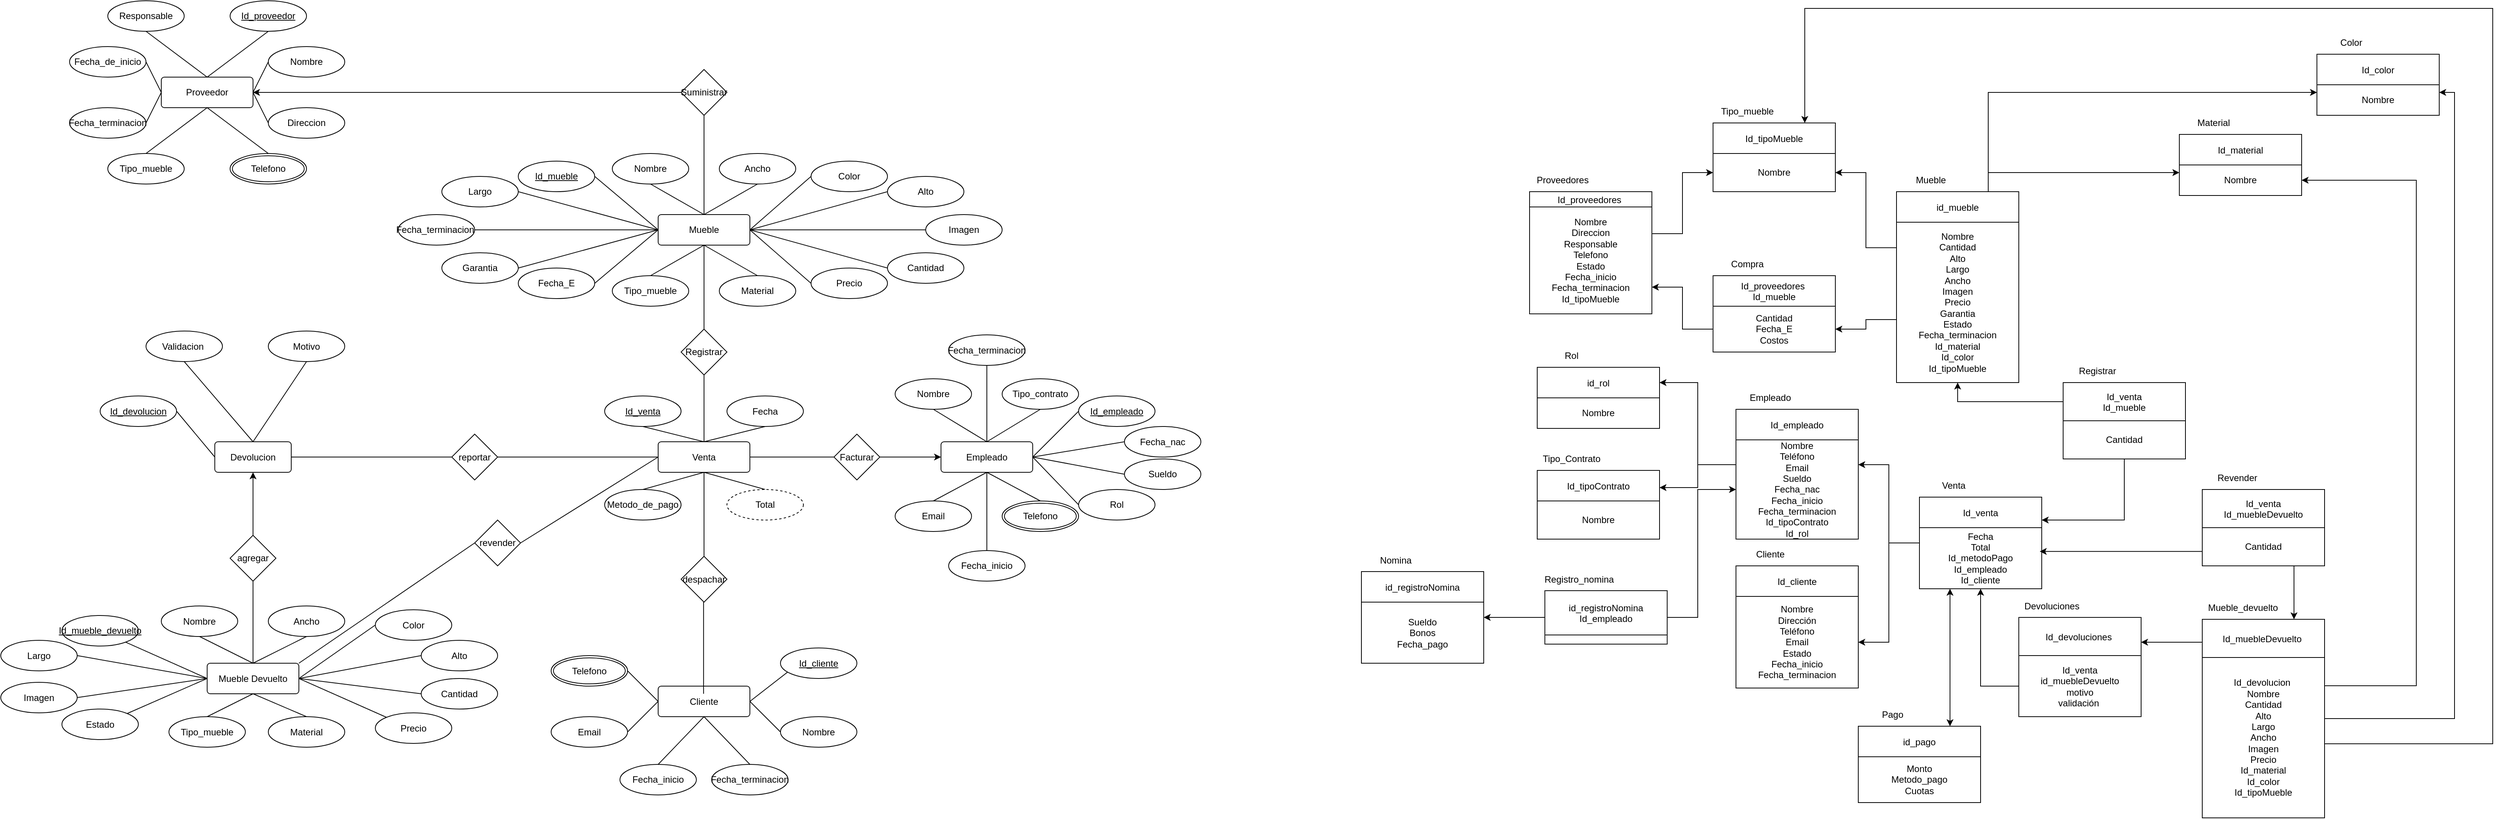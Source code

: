 <mxfile scale="1" border="0" version="25.0.3">
  <diagram name="Página-1" id="8yU_Sb3q8nfaHzgQaiEC">
    <mxGraphModel dx="2246" dy="624" grid="1" gridSize="10" guides="1" tooltips="1" connect="1" arrows="1" fold="1" page="1" pageScale="1" pageWidth="827" pageHeight="1169" math="0" shadow="0">
      <root>
        <mxCell id="0" />
        <mxCell id="1" parent="0" />
        <mxCell id="TBOXvc80CKV6nfEF6dhi-36" style="endArrow=none;html=1;rounded=0;exitX=0.5;exitY=0;exitDx=0;exitDy=0;entryX=0.5;entryY=1;entryDx=0;entryDy=0;" parent="1" source="TBOXvc80CKV6nfEF6dhi-10" target="TBOXvc80CKV6nfEF6dhi-24" edge="1">
          <mxGeometry relative="1" as="geometry" />
        </mxCell>
        <mxCell id="TBOXvc80CKV6nfEF6dhi-10" value="Mueble" style="rounded=1;arcSize=10;whiteSpace=wrap;html=1;align=center;" parent="1" vertex="1">
          <mxGeometry x="70" y="320" width="120" height="40" as="geometry" />
        </mxCell>
        <mxCell id="TBOXvc80CKV6nfEF6dhi-16" value="Cliente" style="rounded=1;arcSize=10;whiteSpace=wrap;html=1;align=center;" parent="1" vertex="1">
          <mxGeometry x="70" y="937.5" width="120" height="40" as="geometry" />
        </mxCell>
        <mxCell id="TBOXvc80CKV6nfEF6dhi-17" value="Proveedor" style="rounded=1;arcSize=10;whiteSpace=wrap;html=1;align=center;" parent="1" vertex="1">
          <mxGeometry x="-580" y="140" width="120" height="40" as="geometry" />
        </mxCell>
        <mxCell id="TBOXvc80CKV6nfEF6dhi-18" value="Empleado" style="rounded=1;arcSize=10;whiteSpace=wrap;html=1;align=center;" parent="1" vertex="1">
          <mxGeometry x="440" y="617.5" width="120" height="40" as="geometry" />
        </mxCell>
        <mxCell id="TBOXvc80CKV6nfEF6dhi-44" style="edgeStyle=orthogonalEdgeStyle;rounded=0;orthogonalLoop=1;jettySize=auto;html=1;exitX=1;exitY=0.5;exitDx=0;exitDy=0;entryX=0;entryY=0.5;entryDx=0;entryDy=0;" parent="1" source="TBOXvc80CKV6nfEF6dhi-20" target="TBOXvc80CKV6nfEF6dhi-18" edge="1">
          <mxGeometry relative="1" as="geometry" />
        </mxCell>
        <mxCell id="9bLzDCfXXZlXbpBvJnL8-10" style="endArrow=none;html=1;rounded=0;entryX=1;entryY=0.5;entryDx=0;entryDy=0;exitX=0;exitY=0.5;exitDx=0;exitDy=0;" parent="1" source="TBOXvc80CKV6nfEF6dhi-20" target="TBOXvc80CKV6nfEF6dhi-37" edge="1">
          <mxGeometry relative="1" as="geometry" />
        </mxCell>
        <mxCell id="TBOXvc80CKV6nfEF6dhi-20" value="Facturar" style="shape=rhombus;perimeter=rhombusPerimeter;whiteSpace=wrap;html=1;align=center;" parent="1" vertex="1">
          <mxGeometry x="300" y="607.5" width="60" height="60" as="geometry" />
        </mxCell>
        <mxCell id="TBOXvc80CKV6nfEF6dhi-21" value="despachar" style="shape=rhombus;perimeter=rhombusPerimeter;whiteSpace=wrap;html=1;align=center;" parent="1" vertex="1">
          <mxGeometry x="100" y="767.5" width="60" height="60" as="geometry" />
        </mxCell>
        <mxCell id="TBOXvc80CKV6nfEF6dhi-22" value="Registrar" style="shape=rhombus;perimeter=rhombusPerimeter;whiteSpace=wrap;html=1;align=center;" parent="1" vertex="1">
          <mxGeometry x="100" y="470" width="60" height="60" as="geometry" />
        </mxCell>
        <mxCell id="TBOXvc80CKV6nfEF6dhi-28" style="edgeStyle=orthogonalEdgeStyle;rounded=0;orthogonalLoop=1;jettySize=auto;html=1;exitX=0;exitY=0.5;exitDx=0;exitDy=0;entryX=1;entryY=0.5;entryDx=0;entryDy=0;" parent="1" source="TBOXvc80CKV6nfEF6dhi-24" target="TBOXvc80CKV6nfEF6dhi-17" edge="1">
          <mxGeometry relative="1" as="geometry">
            <mxPoint x="-380" y="160" as="targetPoint" />
          </mxGeometry>
        </mxCell>
        <mxCell id="TBOXvc80CKV6nfEF6dhi-24" value="Suministrar" style="shape=rhombus;perimeter=rhombusPerimeter;whiteSpace=wrap;html=1;align=center;" parent="1" vertex="1">
          <mxGeometry x="100" y="130" width="60" height="60" as="geometry" />
        </mxCell>
        <mxCell id="TBOXvc80CKV6nfEF6dhi-37" value="Venta" style="rounded=1;arcSize=10;whiteSpace=wrap;html=1;align=center;" parent="1" vertex="1">
          <mxGeometry x="70" y="617.5" width="120" height="40" as="geometry" />
        </mxCell>
        <mxCell id="TBOXvc80CKV6nfEF6dhi-45" value="Id_proveedor" style="ellipse;whiteSpace=wrap;html=1;align=center;fontStyle=4;" parent="1" vertex="1">
          <mxGeometry x="-490" y="40" width="100" height="40" as="geometry" />
        </mxCell>
        <mxCell id="TBOXvc80CKV6nfEF6dhi-47" value="Direccion" style="ellipse;whiteSpace=wrap;html=1;align=center;" parent="1" vertex="1">
          <mxGeometry x="-440" y="180" width="100" height="40" as="geometry" />
        </mxCell>
        <mxCell id="TBOXvc80CKV6nfEF6dhi-48" value="Responsable" style="ellipse;whiteSpace=wrap;html=1;align=center;" parent="1" vertex="1">
          <mxGeometry x="-650" y="40" width="100" height="40" as="geometry" />
        </mxCell>
        <mxCell id="TBOXvc80CKV6nfEF6dhi-49" value="Nombre" style="ellipse;whiteSpace=wrap;html=1;align=center;" parent="1" vertex="1">
          <mxGeometry x="-440" y="100" width="100" height="40" as="geometry" />
        </mxCell>
        <mxCell id="TBOXvc80CKV6nfEF6dhi-51" value="Tipo_mueble" style="ellipse;whiteSpace=wrap;html=1;align=center;" parent="1" vertex="1">
          <mxGeometry x="-650" y="240" width="100" height="40" as="geometry" />
        </mxCell>
        <mxCell id="TBOXvc80CKV6nfEF6dhi-52" value="Telefono" style="ellipse;shape=doubleEllipse;margin=3;whiteSpace=wrap;html=1;align=center;" parent="1" vertex="1">
          <mxGeometry x="-490" y="240" width="100" height="40" as="geometry" />
        </mxCell>
        <mxCell id="TBOXvc80CKV6nfEF6dhi-59" value="" style="endArrow=none;html=1;rounded=0;exitX=0.5;exitY=1;exitDx=0;exitDy=0;entryX=0.5;entryY=0;entryDx=0;entryDy=0;" parent="1" source="TBOXvc80CKV6nfEF6dhi-17" target="TBOXvc80CKV6nfEF6dhi-52" edge="1">
          <mxGeometry relative="1" as="geometry">
            <mxPoint x="-750" y="350" as="sourcePoint" />
            <mxPoint x="-820" y="390" as="targetPoint" />
          </mxGeometry>
        </mxCell>
        <mxCell id="TBOXvc80CKV6nfEF6dhi-60" value="" style="endArrow=none;html=1;rounded=0;exitX=0;exitY=0.5;exitDx=0;exitDy=0;entryX=1;entryY=0.5;entryDx=0;entryDy=0;" parent="1" source="TBOXvc80CKV6nfEF6dhi-47" target="TBOXvc80CKV6nfEF6dhi-17" edge="1">
          <mxGeometry relative="1" as="geometry">
            <mxPoint x="-740" y="360" as="sourcePoint" />
            <mxPoint x="-810" y="400" as="targetPoint" />
          </mxGeometry>
        </mxCell>
        <mxCell id="TBOXvc80CKV6nfEF6dhi-62" value="" style="endArrow=none;html=1;rounded=0;exitX=0.5;exitY=1;exitDx=0;exitDy=0;entryX=0.5;entryY=0;entryDx=0;entryDy=0;" parent="1" source="TBOXvc80CKV6nfEF6dhi-45" target="TBOXvc80CKV6nfEF6dhi-17" edge="1">
          <mxGeometry relative="1" as="geometry">
            <mxPoint x="-720" y="380" as="sourcePoint" />
            <mxPoint x="-790" y="420" as="targetPoint" />
          </mxGeometry>
        </mxCell>
        <mxCell id="TBOXvc80CKV6nfEF6dhi-63" value="" style="endArrow=none;html=1;rounded=0;exitX=0.5;exitY=0;exitDx=0;exitDy=0;entryX=0.5;entryY=1;entryDx=0;entryDy=0;" parent="1" source="TBOXvc80CKV6nfEF6dhi-17" target="TBOXvc80CKV6nfEF6dhi-48" edge="1">
          <mxGeometry relative="1" as="geometry">
            <mxPoint x="-710" y="390" as="sourcePoint" />
            <mxPoint x="-780" y="430" as="targetPoint" />
          </mxGeometry>
        </mxCell>
        <mxCell id="TBOXvc80CKV6nfEF6dhi-74" value="" style="endArrow=none;html=1;rounded=0;entryX=0;entryY=0.5;entryDx=0;entryDy=0;exitX=1;exitY=0.5;exitDx=0;exitDy=0;" parent="1" source="E23f7wQ3UJA1HukhsZAp-2" target="TBOXvc80CKV6nfEF6dhi-10" edge="1">
          <mxGeometry relative="1" as="geometry">
            <mxPoint x="-41.327" y="276.385" as="sourcePoint" />
            <mxPoint x="-300" y="370" as="targetPoint" />
          </mxGeometry>
        </mxCell>
        <mxCell id="TBOXvc80CKV6nfEF6dhi-75" value="Color" style="ellipse;whiteSpace=wrap;html=1;align=center;" parent="1" vertex="1">
          <mxGeometry x="270" y="250" width="100" height="40" as="geometry" />
        </mxCell>
        <mxCell id="TBOXvc80CKV6nfEF6dhi-76" value="" style="endArrow=none;html=1;rounded=0;exitX=1;exitY=0.5;exitDx=0;exitDy=0;entryX=0;entryY=0.5;entryDx=0;entryDy=0;" parent="1" source="TBOXvc80CKV6nfEF6dhi-10" target="TBOXvc80CKV6nfEF6dhi-75" edge="1">
          <mxGeometry relative="1" as="geometry">
            <mxPoint x="-220" y="340" as="sourcePoint" />
            <mxPoint x="-290" y="380" as="targetPoint" />
          </mxGeometry>
        </mxCell>
        <mxCell id="TBOXvc80CKV6nfEF6dhi-77" value="Nombre" style="ellipse;whiteSpace=wrap;html=1;align=center;" parent="1" vertex="1">
          <mxGeometry x="10" y="240" width="100" height="40" as="geometry" />
        </mxCell>
        <mxCell id="TBOXvc80CKV6nfEF6dhi-78" value="Ancho" style="ellipse;whiteSpace=wrap;html=1;align=center;" parent="1" vertex="1">
          <mxGeometry x="150" y="240" width="100" height="40" as="geometry" />
        </mxCell>
        <mxCell id="TBOXvc80CKV6nfEF6dhi-79" value="Tipo_mueble" style="ellipse;whiteSpace=wrap;html=1;align=center;" parent="1" vertex="1">
          <mxGeometry x="10" y="400" width="100" height="40" as="geometry" />
        </mxCell>
        <mxCell id="TBOXvc80CKV6nfEF6dhi-80" value="Material" style="ellipse;whiteSpace=wrap;html=1;align=center;" parent="1" vertex="1">
          <mxGeometry x="150" y="400" width="100" height="40" as="geometry" />
        </mxCell>
        <mxCell id="TBOXvc80CKV6nfEF6dhi-81" value="" style="endArrow=none;html=1;rounded=0;exitX=0.5;exitY=0;exitDx=0;exitDy=0;entryX=0.5;entryY=1;entryDx=0;entryDy=0;" parent="1" source="TBOXvc80CKV6nfEF6dhi-79" target="TBOXvc80CKV6nfEF6dhi-10" edge="1">
          <mxGeometry relative="1" as="geometry">
            <mxPoint x="-240" y="350" as="sourcePoint" />
            <mxPoint x="-280" y="350" as="targetPoint" />
          </mxGeometry>
        </mxCell>
        <mxCell id="TBOXvc80CKV6nfEF6dhi-82" value="" style="endArrow=none;html=1;rounded=0;exitX=0.5;exitY=0;exitDx=0;exitDy=0;entryX=0.5;entryY=1;entryDx=0;entryDy=0;" parent="1" source="TBOXvc80CKV6nfEF6dhi-80" target="TBOXvc80CKV6nfEF6dhi-10" edge="1">
          <mxGeometry relative="1" as="geometry">
            <mxPoint x="-230" y="360" as="sourcePoint" />
            <mxPoint x="-270" y="360" as="targetPoint" />
          </mxGeometry>
        </mxCell>
        <mxCell id="TBOXvc80CKV6nfEF6dhi-83" value="" style="endArrow=none;html=1;rounded=0;exitX=0.5;exitY=0;exitDx=0;exitDy=0;entryX=0.5;entryY=1;entryDx=0;entryDy=0;" parent="1" source="TBOXvc80CKV6nfEF6dhi-10" target="TBOXvc80CKV6nfEF6dhi-77" edge="1">
          <mxGeometry relative="1" as="geometry">
            <mxPoint x="-220" y="370" as="sourcePoint" />
            <mxPoint x="-260" y="370" as="targetPoint" />
          </mxGeometry>
        </mxCell>
        <mxCell id="TBOXvc80CKV6nfEF6dhi-84" value="" style="endArrow=none;html=1;rounded=0;exitX=0.5;exitY=1;exitDx=0;exitDy=0;entryX=0.5;entryY=0;entryDx=0;entryDy=0;" parent="1" source="TBOXvc80CKV6nfEF6dhi-78" target="TBOXvc80CKV6nfEF6dhi-10" edge="1">
          <mxGeometry relative="1" as="geometry">
            <mxPoint x="-210" y="380" as="sourcePoint" />
            <mxPoint x="-250" y="380" as="targetPoint" />
          </mxGeometry>
        </mxCell>
        <mxCell id="TBOXvc80CKV6nfEF6dhi-86" value="" style="endArrow=none;html=1;rounded=0;exitX=0.5;exitY=1;exitDx=0;exitDy=0;entryX=0.5;entryY=0;entryDx=0;entryDy=0;" parent="1" source="E23f7wQ3UJA1HukhsZAp-7" target="TBOXvc80CKV6nfEF6dhi-37" edge="1">
          <mxGeometry relative="1" as="geometry">
            <mxPoint x="40.0" y="575" as="sourcePoint" />
            <mxPoint x="30" y="610" as="targetPoint" />
          </mxGeometry>
        </mxCell>
        <mxCell id="TBOXvc80CKV6nfEF6dhi-93" value="Fecha" style="ellipse;whiteSpace=wrap;html=1;align=center;" parent="1" vertex="1">
          <mxGeometry x="160" y="557.5" width="100" height="40" as="geometry" />
        </mxCell>
        <mxCell id="TBOXvc80CKV6nfEF6dhi-95" value="" style="endArrow=none;html=1;rounded=0;exitX=0.5;exitY=1;exitDx=0;exitDy=0;entryX=0.5;entryY=0;entryDx=0;entryDy=0;" parent="1" source="TBOXvc80CKV6nfEF6dhi-93" target="TBOXvc80CKV6nfEF6dhi-37" edge="1">
          <mxGeometry relative="1" as="geometry">
            <mxPoint x="-150" y="405" as="sourcePoint" />
            <mxPoint x="160" y="625" as="targetPoint" />
          </mxGeometry>
        </mxCell>
        <mxCell id="TBOXvc80CKV6nfEF6dhi-96" value="" style="endArrow=none;html=1;rounded=0;exitX=0.5;exitY=0;exitDx=0;exitDy=0;entryX=0.5;entryY=1;entryDx=0;entryDy=0;" parent="1" source="9bLzDCfXXZlXbpBvJnL8-12" target="TBOXvc80CKV6nfEF6dhi-37" edge="1">
          <mxGeometry relative="1" as="geometry">
            <mxPoint x="60" y="695" as="sourcePoint" />
            <mxPoint x="-180" y="415" as="targetPoint" />
          </mxGeometry>
        </mxCell>
        <mxCell id="TBOXvc80CKV6nfEF6dhi-97" value="Id_empleado" style="ellipse;whiteSpace=wrap;html=1;align=center;fontStyle=4;" parent="1" vertex="1">
          <mxGeometry x="620" y="557.5" width="100" height="40" as="geometry" />
        </mxCell>
        <mxCell id="TBOXvc80CKV6nfEF6dhi-98" value="" style="endArrow=none;html=1;rounded=0;exitX=0;exitY=0.5;exitDx=0;exitDy=0;entryX=1;entryY=0.5;entryDx=0;entryDy=0;" parent="1" source="TBOXvc80CKV6nfEF6dhi-97" target="TBOXvc80CKV6nfEF6dhi-18" edge="1">
          <mxGeometry relative="1" as="geometry">
            <mxPoint x="-130" y="425" as="sourcePoint" />
            <mxPoint x="-170" y="425" as="targetPoint" />
          </mxGeometry>
        </mxCell>
        <mxCell id="TBOXvc80CKV6nfEF6dhi-99" value="Nombre" style="ellipse;whiteSpace=wrap;html=1;align=center;" parent="1" vertex="1">
          <mxGeometry x="380" y="535" width="100" height="40" as="geometry" />
        </mxCell>
        <mxCell id="TBOXvc80CKV6nfEF6dhi-100" value="Email" style="ellipse;whiteSpace=wrap;html=1;align=center;" parent="1" vertex="1">
          <mxGeometry x="380" y="695" width="100" height="40" as="geometry" />
        </mxCell>
        <mxCell id="TBOXvc80CKV6nfEF6dhi-101" value="Tipo_contrato" style="ellipse;whiteSpace=wrap;html=1;align=center;" parent="1" vertex="1">
          <mxGeometry x="520" y="535" width="100" height="40" as="geometry" />
        </mxCell>
        <mxCell id="TBOXvc80CKV6nfEF6dhi-105" value="Telefono" style="ellipse;shape=doubleEllipse;margin=3;whiteSpace=wrap;html=1;align=center;" parent="1" vertex="1">
          <mxGeometry x="520" y="695" width="100" height="40" as="geometry" />
        </mxCell>
        <mxCell id="TBOXvc80CKV6nfEF6dhi-106" value="" style="endArrow=none;html=1;rounded=0;exitX=0.5;exitY=1;exitDx=0;exitDy=0;entryX=0.5;entryY=0;entryDx=0;entryDy=0;" parent="1" source="TBOXvc80CKV6nfEF6dhi-99" target="TBOXvc80CKV6nfEF6dhi-18" edge="1">
          <mxGeometry relative="1" as="geometry">
            <mxPoint x="-120" y="435" as="sourcePoint" />
            <mxPoint x="-160" y="435" as="targetPoint" />
          </mxGeometry>
        </mxCell>
        <mxCell id="TBOXvc80CKV6nfEF6dhi-107" value="" style="endArrow=none;html=1;rounded=0;exitX=0.5;exitY=1;exitDx=0;exitDy=0;entryX=0.5;entryY=0;entryDx=0;entryDy=0;" parent="1" source="TBOXvc80CKV6nfEF6dhi-101" target="TBOXvc80CKV6nfEF6dhi-18" edge="1">
          <mxGeometry relative="1" as="geometry">
            <mxPoint x="-110" y="445" as="sourcePoint" />
            <mxPoint x="-150" y="445" as="targetPoint" />
          </mxGeometry>
        </mxCell>
        <mxCell id="TBOXvc80CKV6nfEF6dhi-108" value="" style="endArrow=none;html=1;rounded=0;exitX=0.5;exitY=0;exitDx=0;exitDy=0;entryX=0.5;entryY=1;entryDx=0;entryDy=0;" parent="1" source="TBOXvc80CKV6nfEF6dhi-100" target="TBOXvc80CKV6nfEF6dhi-18" edge="1">
          <mxGeometry relative="1" as="geometry">
            <mxPoint x="-100" y="455" as="sourcePoint" />
            <mxPoint x="-140" y="455" as="targetPoint" />
          </mxGeometry>
        </mxCell>
        <mxCell id="TBOXvc80CKV6nfEF6dhi-109" value="" style="endArrow=none;html=1;rounded=0;exitX=0.5;exitY=1;exitDx=0;exitDy=0;entryX=0.5;entryY=0;entryDx=0;entryDy=0;" parent="1" source="TBOXvc80CKV6nfEF6dhi-18" target="TBOXvc80CKV6nfEF6dhi-105" edge="1">
          <mxGeometry relative="1" as="geometry">
            <mxPoint x="-90" y="465" as="sourcePoint" />
            <mxPoint x="-130" y="465" as="targetPoint" />
          </mxGeometry>
        </mxCell>
        <mxCell id="TBOXvc80CKV6nfEF6dhi-110" value="" style="endArrow=none;html=1;rounded=0;entryX=1;entryY=0.5;entryDx=0;entryDy=0;exitX=0.5;exitY=0;exitDx=0;exitDy=0;" parent="1" source="TBOXvc80CKV6nfEF6dhi-111" target="TBOXvc80CKV6nfEF6dhi-16" edge="1">
          <mxGeometry relative="1" as="geometry">
            <mxPoint x="-90" y="477.5" as="sourcePoint" />
            <mxPoint x="-130" y="477.5" as="targetPoint" />
          </mxGeometry>
        </mxCell>
        <mxCell id="TBOXvc80CKV6nfEF6dhi-111" value="Id_cliente" style="ellipse;whiteSpace=wrap;html=1;align=center;fontStyle=4;" parent="1" vertex="1">
          <mxGeometry x="230" y="887.5" width="100" height="40" as="geometry" />
        </mxCell>
        <mxCell id="TBOXvc80CKV6nfEF6dhi-112" value="Nombre" style="ellipse;whiteSpace=wrap;html=1;align=center;" parent="1" vertex="1">
          <mxGeometry x="230" y="977.5" width="100" height="40" as="geometry" />
        </mxCell>
        <mxCell id="TBOXvc80CKV6nfEF6dhi-113" value="" style="endArrow=none;html=1;rounded=0;exitX=1;exitY=0.5;exitDx=0;exitDy=0;entryX=0;entryY=0.5;entryDx=0;entryDy=0;" parent="1" source="TBOXvc80CKV6nfEF6dhi-16" target="TBOXvc80CKV6nfEF6dhi-112" edge="1">
          <mxGeometry relative="1" as="geometry">
            <mxPoint x="-80" y="487.5" as="sourcePoint" />
            <mxPoint x="-120" y="487.5" as="targetPoint" />
          </mxGeometry>
        </mxCell>
        <mxCell id="TBOXvc80CKV6nfEF6dhi-114" value="Email" style="ellipse;whiteSpace=wrap;html=1;align=center;" parent="1" vertex="1">
          <mxGeometry x="-70" y="977.5" width="100" height="40" as="geometry" />
        </mxCell>
        <mxCell id="TBOXvc80CKV6nfEF6dhi-116" value="" style="endArrow=none;html=1;rounded=0;exitX=0;exitY=0.5;exitDx=0;exitDy=0;entryX=1;entryY=0.5;entryDx=0;entryDy=0;" parent="1" source="TBOXvc80CKV6nfEF6dhi-16" target="TBOXvc80CKV6nfEF6dhi-114" edge="1">
          <mxGeometry relative="1" as="geometry">
            <mxPoint x="-70" y="497.5" as="sourcePoint" />
            <mxPoint x="-110" y="497.5" as="targetPoint" />
          </mxGeometry>
        </mxCell>
        <mxCell id="TBOXvc80CKV6nfEF6dhi-118" value="Telefono" style="ellipse;shape=doubleEllipse;margin=3;whiteSpace=wrap;html=1;align=center;" parent="1" vertex="1">
          <mxGeometry x="-70" y="897.5" width="100" height="40" as="geometry" />
        </mxCell>
        <mxCell id="TBOXvc80CKV6nfEF6dhi-119" value="" style="endArrow=none;html=1;rounded=0;exitX=1;exitY=0.5;exitDx=0;exitDy=0;entryX=0;entryY=0.5;entryDx=0;entryDy=0;" parent="1" source="TBOXvc80CKV6nfEF6dhi-118" target="TBOXvc80CKV6nfEF6dhi-16" edge="1">
          <mxGeometry relative="1" as="geometry">
            <mxPoint x="-50" y="517.5" as="sourcePoint" />
            <mxPoint x="-90" y="517.5" as="targetPoint" />
          </mxGeometry>
        </mxCell>
        <mxCell id="9bLzDCfXXZlXbpBvJnL8-6" value="" style="endArrow=none;html=1;rounded=0;exitX=1;exitY=0.5;exitDx=0;exitDy=0;entryX=0;entryY=0.5;entryDx=0;entryDy=0;" parent="1" source="TBOXvc80CKV6nfEF6dhi-17" target="TBOXvc80CKV6nfEF6dhi-49" edge="1">
          <mxGeometry relative="1" as="geometry">
            <mxPoint x="-400" y="170" as="sourcePoint" />
            <mxPoint x="-240" y="170" as="targetPoint" />
          </mxGeometry>
        </mxCell>
        <mxCell id="9bLzDCfXXZlXbpBvJnL8-7" value="" style="endArrow=none;html=1;rounded=0;exitX=0.5;exitY=0;exitDx=0;exitDy=0;entryX=0.5;entryY=1;entryDx=0;entryDy=0;" parent="1" source="TBOXvc80CKV6nfEF6dhi-51" target="TBOXvc80CKV6nfEF6dhi-17" edge="1">
          <mxGeometry relative="1" as="geometry">
            <mxPoint x="-400" y="170" as="sourcePoint" />
            <mxPoint x="-520" y="180" as="targetPoint" />
          </mxGeometry>
        </mxCell>
        <mxCell id="9bLzDCfXXZlXbpBvJnL8-12" value="Total" style="ellipse;whiteSpace=wrap;html=1;align=center;dashed=1;" parent="1" vertex="1">
          <mxGeometry x="160" y="680" width="100" height="40" as="geometry" />
        </mxCell>
        <mxCell id="9bLzDCfXXZlXbpBvJnL8-28" value="" style="endArrow=none;html=1;rounded=0;entryX=0.5;entryY=1;entryDx=0;entryDy=0;" parent="1" source="TBOXvc80CKV6nfEF6dhi-21" target="TBOXvc80CKV6nfEF6dhi-37" edge="1">
          <mxGeometry relative="1" as="geometry">
            <mxPoint x="20" y="745" as="sourcePoint" />
            <mxPoint x="140" y="655" as="targetPoint" />
          </mxGeometry>
        </mxCell>
        <mxCell id="9bLzDCfXXZlXbpBvJnL8-30" value="" style="endArrow=none;html=1;rounded=0;entryX=0.49;entryY=1;entryDx=0;entryDy=0;entryPerimeter=0;" parent="1" target="TBOXvc80CKV6nfEF6dhi-21" edge="1">
          <mxGeometry relative="1" as="geometry">
            <mxPoint x="129.41" y="947.5" as="sourcePoint" />
            <mxPoint x="129.41" y="837.5" as="targetPoint" />
          </mxGeometry>
        </mxCell>
        <mxCell id="9bLzDCfXXZlXbpBvJnL8-31" value="" style="endArrow=none;html=1;rounded=0;entryX=0.5;entryY=1;entryDx=0;entryDy=0;exitX=0.5;exitY=0;exitDx=0;exitDy=0;" parent="1" source="TBOXvc80CKV6nfEF6dhi-37" target="TBOXvc80CKV6nfEF6dhi-22" edge="1">
          <mxGeometry relative="1" as="geometry">
            <mxPoint x="160" y="785" as="sourcePoint" />
            <mxPoint x="300" y="535" as="targetPoint" />
          </mxGeometry>
        </mxCell>
        <mxCell id="9bLzDCfXXZlXbpBvJnL8-32" value="" style="endArrow=none;html=1;rounded=0;entryX=0.5;entryY=1;entryDx=0;entryDy=0;exitX=0.5;exitY=0;exitDx=0;exitDy=0;" parent="1" source="TBOXvc80CKV6nfEF6dhi-22" target="TBOXvc80CKV6nfEF6dhi-10" edge="1">
          <mxGeometry relative="1" as="geometry">
            <mxPoint y="790" as="sourcePoint" />
            <mxPoint y="680" as="targetPoint" />
          </mxGeometry>
        </mxCell>
        <mxCell id="9bLzDCfXXZlXbpBvJnL8-33" value="Rol" style="ellipse;whiteSpace=wrap;html=1;align=center;" parent="1" vertex="1">
          <mxGeometry x="620" y="680" width="100" height="40" as="geometry" />
        </mxCell>
        <mxCell id="9bLzDCfXXZlXbpBvJnL8-101" value="" style="endArrow=none;html=1;rounded=0;entryX=0;entryY=0.5;entryDx=0;entryDy=0;exitX=1;exitY=0.5;exitDx=0;exitDy=0;" parent="1" source="TBOXvc80CKV6nfEF6dhi-18" target="9bLzDCfXXZlXbpBvJnL8-33" edge="1">
          <mxGeometry relative="1" as="geometry">
            <mxPoint x="20" y="795" as="sourcePoint" />
            <mxPoint x="180" y="795" as="targetPoint" />
          </mxGeometry>
        </mxCell>
        <mxCell id="TuO1zeEdH__ycaznmqz_-1" value="Precio" style="ellipse;whiteSpace=wrap;html=1;align=center;" parent="1" vertex="1">
          <mxGeometry x="270" y="390" width="100" height="40" as="geometry" />
        </mxCell>
        <mxCell id="TuO1zeEdH__ycaznmqz_-4" value="" style="endArrow=none;html=1;rounded=0;exitX=1;exitY=0.5;exitDx=0;exitDy=0;entryX=0;entryY=0.5;entryDx=0;entryDy=0;" parent="1" source="TBOXvc80CKV6nfEF6dhi-10" target="TuO1zeEdH__ycaznmqz_-1" edge="1">
          <mxGeometry relative="1" as="geometry">
            <mxPoint x="200" y="350" as="sourcePoint" />
            <mxPoint x="280" y="310" as="targetPoint" />
          </mxGeometry>
        </mxCell>
        <mxCell id="TuO1zeEdH__ycaznmqz_-5" value="" style="endArrow=none;html=1;rounded=0;exitX=1;exitY=0.5;exitDx=0;exitDy=0;entryX=0;entryY=0.5;entryDx=0;entryDy=0;" parent="1" source="TuO1zeEdH__ycaznmqz_-6" target="TBOXvc80CKV6nfEF6dhi-10" edge="1">
          <mxGeometry relative="1" as="geometry">
            <mxPoint x="-40.0" y="380" as="sourcePoint" />
            <mxPoint y="380" as="targetPoint" />
          </mxGeometry>
        </mxCell>
        <mxCell id="TuO1zeEdH__ycaznmqz_-6" value="Garantia" style="ellipse;whiteSpace=wrap;html=1;align=center;" parent="1" vertex="1">
          <mxGeometry x="-213" y="370" width="100" height="40" as="geometry" />
        </mxCell>
        <mxCell id="TuO1zeEdH__ycaznmqz_-7" value="Largo" style="ellipse;whiteSpace=wrap;html=1;align=center;" parent="1" vertex="1">
          <mxGeometry x="-213" y="270" width="100" height="40" as="geometry" />
        </mxCell>
        <mxCell id="TuO1zeEdH__ycaznmqz_-8" value="" style="endArrow=none;html=1;rounded=0;exitX=0;exitY=0.5;exitDx=0;exitDy=0;entryX=1;entryY=0.5;entryDx=0;entryDy=0;" parent="1" source="TBOXvc80CKV6nfEF6dhi-10" target="TuO1zeEdH__ycaznmqz_-7" edge="1">
          <mxGeometry relative="1" as="geometry">
            <mxPoint x="200" y="350" as="sourcePoint" />
            <mxPoint x="290" y="320" as="targetPoint" />
          </mxGeometry>
        </mxCell>
        <mxCell id="TuO1zeEdH__ycaznmqz_-9" value="Alto" style="ellipse;whiteSpace=wrap;html=1;align=center;" parent="1" vertex="1">
          <mxGeometry x="370" y="270" width="100" height="40" as="geometry" />
        </mxCell>
        <mxCell id="TuO1zeEdH__ycaznmqz_-10" value="" style="endArrow=none;html=1;rounded=0;exitX=1;exitY=0.5;exitDx=0;exitDy=0;entryX=0;entryY=0.5;entryDx=0;entryDy=0;" parent="1" source="TBOXvc80CKV6nfEF6dhi-10" target="TuO1zeEdH__ycaznmqz_-9" edge="1">
          <mxGeometry relative="1" as="geometry">
            <mxPoint x="210" y="360" as="sourcePoint" />
            <mxPoint x="300" y="330" as="targetPoint" />
          </mxGeometry>
        </mxCell>
        <mxCell id="TuO1zeEdH__ycaznmqz_-17" value="Cantidad" style="ellipse;whiteSpace=wrap;html=1;align=center;" parent="1" vertex="1">
          <mxGeometry x="370" y="370" width="100" height="40" as="geometry" />
        </mxCell>
        <mxCell id="TuO1zeEdH__ycaznmqz_-18" value="" style="endArrow=none;html=1;rounded=0;exitX=1;exitY=0.5;exitDx=0;exitDy=0;entryX=0;entryY=0.5;entryDx=0;entryDy=0;" parent="1" source="TBOXvc80CKV6nfEF6dhi-10" target="TuO1zeEdH__ycaznmqz_-17" edge="1">
          <mxGeometry relative="1" as="geometry">
            <mxPoint x="200" y="350" as="sourcePoint" />
            <mxPoint x="380" y="310" as="targetPoint" />
          </mxGeometry>
        </mxCell>
        <mxCell id="TuO1zeEdH__ycaznmqz_-25" value="" style="group" parent="1" vertex="1" connectable="0">
          <mxGeometry x="1210" y="260" width="160" height="190" as="geometry" />
        </mxCell>
        <mxCell id="TuO1zeEdH__ycaznmqz_-23" value="Id_proveedores " style="swimlane;fontStyle=0;childLayout=stackLayout;horizontal=1;startSize=20;fillColor=#ffffff;horizontalStack=0;resizeParent=1;resizeParentMax=0;resizeLast=0;collapsible=0;marginBottom=0;swimlaneFillColor=#ffffff;movable=1;resizable=1;rotatable=1;deletable=1;editable=1;locked=0;connectable=1;" parent="TuO1zeEdH__ycaznmqz_-25" vertex="1">
          <mxGeometry y="30" width="160" height="160" as="geometry" />
        </mxCell>
        <mxCell id="TuO1zeEdH__ycaznmqz_-26" value="Nombre&lt;br&gt;Direccion&lt;div&gt;Responsable&lt;br&gt;Telefono&lt;br&gt;Estado&lt;/div&gt;&lt;div&gt;Fecha_inicio&lt;br&gt;Fecha_terminacion&lt;br&gt;Id_tipoMueble&lt;br&gt;&lt;/div&gt;" style="text;html=1;align=center;verticalAlign=middle;whiteSpace=wrap;rounded=0;" parent="TuO1zeEdH__ycaznmqz_-23" vertex="1">
          <mxGeometry y="20" width="160" height="140" as="geometry" />
        </mxCell>
        <mxCell id="TuO1zeEdH__ycaznmqz_-24" value="Proveedores&amp;nbsp;" style="text;html=1;align=center;verticalAlign=middle;whiteSpace=wrap;rounded=0;movable=1;resizable=1;rotatable=1;deletable=1;editable=1;locked=0;connectable=1;" parent="TuO1zeEdH__ycaznmqz_-25" vertex="1">
          <mxGeometry width="90" height="30" as="geometry" />
        </mxCell>
        <mxCell id="TuO1zeEdH__ycaznmqz_-35" value="" style="group" parent="1" vertex="1" connectable="0">
          <mxGeometry x="1690" y="260" width="160" height="280" as="geometry" />
        </mxCell>
        <mxCell id="TuO1zeEdH__ycaznmqz_-36" value="id_mueble" style="swimlane;fontStyle=0;childLayout=stackLayout;horizontal=1;startSize=40;fillColor=#ffffff;horizontalStack=0;resizeParent=1;resizeParentMax=0;resizeLast=0;collapsible=0;marginBottom=0;swimlaneFillColor=#ffffff;movable=1;resizable=1;rotatable=1;deletable=1;editable=1;locked=0;connectable=1;" parent="TuO1zeEdH__ycaznmqz_-35" vertex="1">
          <mxGeometry y="30" width="160" height="250" as="geometry" />
        </mxCell>
        <mxCell id="TuO1zeEdH__ycaznmqz_-37" value="Nombre&lt;br&gt;Cantidad&lt;br&gt;Alto&lt;br&gt;Largo&lt;br&gt;Ancho&lt;br&gt;Imagen&lt;br&gt;Precio&lt;div&gt;Garantia&lt;/div&gt;&lt;div&gt;Estado&lt;/div&gt;&lt;div&gt;Fecha_terminacion&lt;br&gt;Id_material&lt;br&gt;Id_color&lt;br&gt;Id_tipoMueble&lt;/div&gt;" style="text;html=1;align=center;verticalAlign=middle;whiteSpace=wrap;rounded=0;" parent="TuO1zeEdH__ycaznmqz_-36" vertex="1">
          <mxGeometry y="40" width="160" height="210" as="geometry" />
        </mxCell>
        <mxCell id="TuO1zeEdH__ycaznmqz_-38" value="Mueble" style="text;html=1;align=center;verticalAlign=middle;whiteSpace=wrap;rounded=0;movable=1;resizable=1;rotatable=1;deletable=1;editable=1;locked=0;connectable=1;" parent="TuO1zeEdH__ycaznmqz_-35" vertex="1">
          <mxGeometry width="90" height="30" as="geometry" />
        </mxCell>
        <mxCell id="TuO1zeEdH__ycaznmqz_-39" value="" style="group" parent="1" vertex="1" connectable="0">
          <mxGeometry x="2240" y="80" width="160" height="150" as="geometry" />
        </mxCell>
        <mxCell id="TuO1zeEdH__ycaznmqz_-40" value="Id_color" style="swimlane;fontStyle=0;childLayout=stackLayout;horizontal=1;startSize=40;fillColor=#ffffff;horizontalStack=0;resizeParent=1;resizeParentMax=0;resizeLast=0;collapsible=0;marginBottom=0;swimlaneFillColor=#ffffff;movable=1;resizable=1;rotatable=1;deletable=1;editable=1;locked=0;connectable=1;" parent="TuO1zeEdH__ycaznmqz_-39" vertex="1">
          <mxGeometry y="30" width="160" height="80" as="geometry" />
        </mxCell>
        <mxCell id="TuO1zeEdH__ycaznmqz_-41" value="Nombre" style="text;html=1;align=center;verticalAlign=middle;whiteSpace=wrap;rounded=0;" parent="TuO1zeEdH__ycaznmqz_-40" vertex="1">
          <mxGeometry y="40" width="160" height="40" as="geometry" />
        </mxCell>
        <mxCell id="TuO1zeEdH__ycaznmqz_-42" value="Color" style="text;html=1;align=center;verticalAlign=middle;whiteSpace=wrap;rounded=0;movable=1;resizable=1;rotatable=1;deletable=1;editable=1;locked=0;connectable=1;" parent="TuO1zeEdH__ycaznmqz_-39" vertex="1">
          <mxGeometry width="90" height="30" as="geometry" />
        </mxCell>
        <mxCell id="TuO1zeEdH__ycaznmqz_-43" value="" style="group" parent="1" vertex="1" connectable="0">
          <mxGeometry x="2060" y="185" width="160" height="150" as="geometry" />
        </mxCell>
        <mxCell id="TuO1zeEdH__ycaznmqz_-44" value="Id_material" style="swimlane;fontStyle=0;childLayout=stackLayout;horizontal=1;startSize=40;fillColor=#ffffff;horizontalStack=0;resizeParent=1;resizeParentMax=0;resizeLast=0;collapsible=0;marginBottom=0;swimlaneFillColor=#ffffff;movable=1;resizable=1;rotatable=1;deletable=1;editable=1;locked=0;connectable=1;" parent="TuO1zeEdH__ycaznmqz_-43" vertex="1">
          <mxGeometry y="30" width="160" height="80" as="geometry" />
        </mxCell>
        <mxCell id="TuO1zeEdH__ycaznmqz_-45" value="Nombre" style="text;html=1;align=center;verticalAlign=middle;whiteSpace=wrap;rounded=0;" parent="TuO1zeEdH__ycaznmqz_-44" vertex="1">
          <mxGeometry y="40" width="160" height="40" as="geometry" />
        </mxCell>
        <mxCell id="TuO1zeEdH__ycaznmqz_-46" value="Material" style="text;html=1;align=center;verticalAlign=middle;whiteSpace=wrap;rounded=0;movable=1;resizable=1;rotatable=1;deletable=1;editable=1;locked=0;connectable=1;" parent="TuO1zeEdH__ycaznmqz_-43" vertex="1">
          <mxGeometry width="90" height="30" as="geometry" />
        </mxCell>
        <mxCell id="TuO1zeEdH__ycaznmqz_-55" value="" style="group" parent="1" vertex="1" connectable="0">
          <mxGeometry x="1908" y="510" width="160" height="150" as="geometry" />
        </mxCell>
        <mxCell id="TuO1zeEdH__ycaznmqz_-56" value="Id_venta&#xa;Id_mueble" style="swimlane;fontStyle=0;childLayout=stackLayout;horizontal=1;startSize=50;fillColor=#ffffff;horizontalStack=0;resizeParent=1;resizeParentMax=0;resizeLast=0;collapsible=0;marginBottom=0;swimlaneFillColor=#ffffff;movable=1;resizable=1;rotatable=1;deletable=1;editable=1;locked=0;connectable=1;" parent="TuO1zeEdH__ycaznmqz_-55" vertex="1">
          <mxGeometry y="30" width="160" height="100" as="geometry" />
        </mxCell>
        <mxCell id="TuO1zeEdH__ycaznmqz_-57" value="Cantidad" style="text;html=1;align=center;verticalAlign=middle;whiteSpace=wrap;rounded=0;" parent="TuO1zeEdH__ycaznmqz_-56" vertex="1">
          <mxGeometry y="50" width="160" height="50" as="geometry" />
        </mxCell>
        <mxCell id="TuO1zeEdH__ycaznmqz_-58" value="Registrar" style="text;html=1;align=center;verticalAlign=middle;whiteSpace=wrap;rounded=0;movable=1;resizable=1;rotatable=1;deletable=1;editable=1;locked=0;connectable=1;" parent="TuO1zeEdH__ycaznmqz_-55" vertex="1">
          <mxGeometry width="90" height="30" as="geometry" />
        </mxCell>
        <mxCell id="TuO1zeEdH__ycaznmqz_-59" value="" style="group" parent="1" vertex="1" connectable="0">
          <mxGeometry x="1720" y="660" width="160" height="150" as="geometry" />
        </mxCell>
        <mxCell id="TuO1zeEdH__ycaznmqz_-60" value="Id_venta" style="swimlane;fontStyle=0;childLayout=stackLayout;horizontal=1;startSize=40;fillColor=#ffffff;horizontalStack=0;resizeParent=1;resizeParentMax=0;resizeLast=0;collapsible=0;marginBottom=0;swimlaneFillColor=#ffffff;movable=1;resizable=1;rotatable=1;deletable=1;editable=1;locked=0;connectable=1;" parent="TuO1zeEdH__ycaznmqz_-59" vertex="1">
          <mxGeometry y="30" width="160" height="120" as="geometry" />
        </mxCell>
        <mxCell id="TuO1zeEdH__ycaznmqz_-61" value="Fecha&lt;br&gt;Total&lt;br&gt;Id_metodoPago&lt;br&gt;Id_empleado&lt;br&gt;Id_cliente" style="text;html=1;align=center;verticalAlign=middle;whiteSpace=wrap;rounded=0;" parent="TuO1zeEdH__ycaznmqz_-60" vertex="1">
          <mxGeometry y="40" width="160" height="80" as="geometry" />
        </mxCell>
        <mxCell id="TuO1zeEdH__ycaznmqz_-62" value="Venta" style="text;html=1;align=center;verticalAlign=middle;whiteSpace=wrap;rounded=0;movable=1;resizable=1;rotatable=1;deletable=1;editable=1;locked=0;connectable=1;" parent="TuO1zeEdH__ycaznmqz_-59" vertex="1">
          <mxGeometry width="90" height="30" as="geometry" />
        </mxCell>
        <mxCell id="TuO1zeEdH__ycaznmqz_-63" value="" style="group" parent="1" vertex="1" connectable="0">
          <mxGeometry x="1480" y="545" width="160" height="200" as="geometry" />
        </mxCell>
        <mxCell id="TuO1zeEdH__ycaznmqz_-64" value="Id_empleado" style="swimlane;fontStyle=0;childLayout=stackLayout;horizontal=1;startSize=40;fillColor=#ffffff;horizontalStack=0;resizeParent=1;resizeParentMax=0;resizeLast=0;collapsible=0;marginBottom=0;swimlaneFillColor=#ffffff;movable=1;resizable=1;rotatable=1;deletable=1;editable=1;locked=0;connectable=1;" parent="TuO1zeEdH__ycaznmqz_-63" vertex="1">
          <mxGeometry y="30" width="160" height="170" as="geometry" />
        </mxCell>
        <mxCell id="TuO1zeEdH__ycaznmqz_-65" value="Nombre&lt;br&gt;Teléfono&lt;br&gt;Email&lt;div&gt;Sueldo&lt;br&gt;&lt;div&gt;Fecha_nac&lt;br&gt;Fecha_inicio&lt;br&gt;Fecha_terminacion&lt;br&gt;Id_tipoContrato&lt;br&gt;Id_rol&lt;/div&gt;&lt;/div&gt;" style="text;html=1;align=center;verticalAlign=middle;whiteSpace=wrap;rounded=0;" parent="TuO1zeEdH__ycaznmqz_-64" vertex="1">
          <mxGeometry y="40" width="160" height="130" as="geometry" />
        </mxCell>
        <mxCell id="TuO1zeEdH__ycaznmqz_-66" value="Empleado" style="text;html=1;align=center;verticalAlign=middle;whiteSpace=wrap;rounded=0;movable=1;resizable=1;rotatable=1;deletable=1;editable=1;locked=0;connectable=1;" parent="TuO1zeEdH__ycaznmqz_-63" vertex="1">
          <mxGeometry width="90" height="30" as="geometry" />
        </mxCell>
        <mxCell id="TuO1zeEdH__ycaznmqz_-67" value="" style="group" parent="1" vertex="1" connectable="0">
          <mxGeometry x="1220" y="490" width="160" height="150" as="geometry" />
        </mxCell>
        <mxCell id="TuO1zeEdH__ycaznmqz_-68" value="id_rol" style="swimlane;fontStyle=0;childLayout=stackLayout;horizontal=1;startSize=40;fillColor=#ffffff;horizontalStack=0;resizeParent=1;resizeParentMax=0;resizeLast=0;collapsible=0;marginBottom=0;swimlaneFillColor=#ffffff;movable=1;resizable=1;rotatable=1;deletable=1;editable=1;locked=0;connectable=1;" parent="TuO1zeEdH__ycaznmqz_-67" vertex="1">
          <mxGeometry y="30" width="160" height="80" as="geometry" />
        </mxCell>
        <mxCell id="TuO1zeEdH__ycaznmqz_-69" value="Nombre" style="text;html=1;align=center;verticalAlign=middle;whiteSpace=wrap;rounded=0;" parent="TuO1zeEdH__ycaznmqz_-68" vertex="1">
          <mxGeometry y="40" width="160" height="40" as="geometry" />
        </mxCell>
        <mxCell id="TuO1zeEdH__ycaznmqz_-70" value="Rol" style="text;html=1;align=center;verticalAlign=middle;whiteSpace=wrap;rounded=0;movable=1;resizable=1;rotatable=1;deletable=1;editable=1;locked=0;connectable=1;" parent="TuO1zeEdH__ycaznmqz_-67" vertex="1">
          <mxGeometry width="90" height="30" as="geometry" />
        </mxCell>
        <mxCell id="TuO1zeEdH__ycaznmqz_-71" value="" style="group" parent="1" vertex="1" connectable="0">
          <mxGeometry x="1480" y="750" width="160" height="210" as="geometry" />
        </mxCell>
        <mxCell id="TuO1zeEdH__ycaznmqz_-72" value="Id_cliente" style="swimlane;fontStyle=0;childLayout=stackLayout;horizontal=1;startSize=40;fillColor=#ffffff;horizontalStack=0;resizeParent=1;resizeParentMax=0;resizeLast=0;collapsible=0;marginBottom=0;swimlaneFillColor=#ffffff;movable=1;resizable=1;rotatable=1;deletable=1;editable=1;locked=0;connectable=1;" parent="TuO1zeEdH__ycaznmqz_-71" vertex="1">
          <mxGeometry y="30" width="160" height="160" as="geometry" />
        </mxCell>
        <mxCell id="TuO1zeEdH__ycaznmqz_-73" value="Nombre&lt;br&gt;Dirección&lt;br&gt;Teléfono&lt;br&gt;Email&lt;br&gt;Estado&lt;div&gt;Fecha_inicio&lt;br&gt;Fecha_terminacion&lt;/div&gt;" style="text;html=1;align=center;verticalAlign=middle;whiteSpace=wrap;rounded=0;" parent="TuO1zeEdH__ycaznmqz_-72" vertex="1">
          <mxGeometry y="40" width="160" height="120" as="geometry" />
        </mxCell>
        <mxCell id="TuO1zeEdH__ycaznmqz_-74" value="Cliente" style="text;html=1;align=center;verticalAlign=middle;whiteSpace=wrap;rounded=0;movable=1;resizable=1;rotatable=1;deletable=1;editable=1;locked=0;connectable=1;" parent="TuO1zeEdH__ycaznmqz_-71" vertex="1">
          <mxGeometry width="90" height="30" as="geometry" />
        </mxCell>
        <mxCell id="TuO1zeEdH__ycaznmqz_-75" value="" style="group" parent="1" vertex="1" connectable="0">
          <mxGeometry x="1220" y="625" width="160" height="150" as="geometry" />
        </mxCell>
        <mxCell id="TuO1zeEdH__ycaznmqz_-76" value="Id_tipoContrato" style="swimlane;fontStyle=0;childLayout=stackLayout;horizontal=1;startSize=40;fillColor=#ffffff;horizontalStack=0;resizeParent=1;resizeParentMax=0;resizeLast=0;collapsible=0;marginBottom=0;swimlaneFillColor=#ffffff;movable=1;resizable=1;rotatable=1;deletable=1;editable=1;locked=0;connectable=1;" parent="TuO1zeEdH__ycaznmqz_-75" vertex="1">
          <mxGeometry y="30" width="160" height="90" as="geometry" />
        </mxCell>
        <mxCell id="TuO1zeEdH__ycaznmqz_-77" value="Nombre" style="text;html=1;align=center;verticalAlign=middle;whiteSpace=wrap;rounded=0;" parent="TuO1zeEdH__ycaznmqz_-76" vertex="1">
          <mxGeometry y="40" width="160" height="50" as="geometry" />
        </mxCell>
        <mxCell id="TuO1zeEdH__ycaznmqz_-78" value="Tipo_Contrato" style="text;html=1;align=center;verticalAlign=middle;whiteSpace=wrap;rounded=0;movable=1;resizable=1;rotatable=1;deletable=1;editable=1;locked=0;connectable=1;" parent="TuO1zeEdH__ycaznmqz_-75" vertex="1">
          <mxGeometry width="90" height="30" as="geometry" />
        </mxCell>
        <mxCell id="TuO1zeEdH__ycaznmqz_-79" style="edgeStyle=orthogonalEdgeStyle;rounded=0;orthogonalLoop=1;jettySize=auto;html=1;exitX=0;exitY=0.25;exitDx=0;exitDy=0;entryX=1;entryY=0.25;entryDx=0;entryDy=0;" parent="1" source="TuO1zeEdH__ycaznmqz_-65" target="TuO1zeEdH__ycaznmqz_-68" edge="1">
          <mxGeometry relative="1" as="geometry" />
        </mxCell>
        <mxCell id="TuO1zeEdH__ycaznmqz_-80" style="edgeStyle=orthogonalEdgeStyle;rounded=0;orthogonalLoop=1;jettySize=auto;html=1;exitX=0;exitY=0.25;exitDx=0;exitDy=0;entryX=1;entryY=0.25;entryDx=0;entryDy=0;" parent="1" source="TuO1zeEdH__ycaznmqz_-65" target="TuO1zeEdH__ycaznmqz_-76" edge="1">
          <mxGeometry relative="1" as="geometry" />
        </mxCell>
        <mxCell id="TuO1zeEdH__ycaznmqz_-81" style="edgeStyle=orthogonalEdgeStyle;rounded=0;orthogonalLoop=1;jettySize=auto;html=1;exitX=0;exitY=0.25;exitDx=0;exitDy=0;entryX=1;entryY=0.25;entryDx=0;entryDy=0;" parent="1" source="TuO1zeEdH__ycaznmqz_-61" target="TuO1zeEdH__ycaznmqz_-65" edge="1">
          <mxGeometry relative="1" as="geometry" />
        </mxCell>
        <mxCell id="TuO1zeEdH__ycaznmqz_-82" style="edgeStyle=orthogonalEdgeStyle;rounded=0;orthogonalLoop=1;jettySize=auto;html=1;exitX=0;exitY=0.25;exitDx=0;exitDy=0;entryX=1;entryY=0.5;entryDx=0;entryDy=0;" parent="1" source="TuO1zeEdH__ycaznmqz_-61" target="TuO1zeEdH__ycaznmqz_-73" edge="1">
          <mxGeometry relative="1" as="geometry" />
        </mxCell>
        <mxCell id="TuO1zeEdH__ycaznmqz_-83" style="edgeStyle=orthogonalEdgeStyle;rounded=0;orthogonalLoop=1;jettySize=auto;html=1;exitX=0.5;exitY=1;exitDx=0;exitDy=0;entryX=1;entryY=0.25;entryDx=0;entryDy=0;" parent="1" source="TuO1zeEdH__ycaznmqz_-57" target="TuO1zeEdH__ycaznmqz_-60" edge="1">
          <mxGeometry relative="1" as="geometry" />
        </mxCell>
        <mxCell id="TuO1zeEdH__ycaznmqz_-88" style="edgeStyle=orthogonalEdgeStyle;rounded=0;orthogonalLoop=1;jettySize=auto;html=1;exitX=0.75;exitY=0;exitDx=0;exitDy=0;entryX=0;entryY=0.25;entryDx=0;entryDy=0;" parent="1" source="TuO1zeEdH__ycaznmqz_-36" target="TuO1zeEdH__ycaznmqz_-41" edge="1">
          <mxGeometry relative="1" as="geometry" />
        </mxCell>
        <mxCell id="TuO1zeEdH__ycaznmqz_-89" style="edgeStyle=orthogonalEdgeStyle;rounded=0;orthogonalLoop=1;jettySize=auto;html=1;exitX=0.75;exitY=0;exitDx=0;exitDy=0;entryX=0;entryY=0.25;entryDx=0;entryDy=0;" parent="1" source="TuO1zeEdH__ycaznmqz_-36" target="TuO1zeEdH__ycaznmqz_-45" edge="1">
          <mxGeometry relative="1" as="geometry">
            <mxPoint x="2280" y="320" as="targetPoint" />
          </mxGeometry>
        </mxCell>
        <mxCell id="TuO1zeEdH__ycaznmqz_-90" style="edgeStyle=orthogonalEdgeStyle;rounded=0;orthogonalLoop=1;jettySize=auto;html=1;exitX=0.002;exitY=0.607;exitDx=0;exitDy=0;exitPerimeter=0;" parent="1" source="TuO1zeEdH__ycaznmqz_-37" target="TuO1zeEdH__ycaznmqz_-29" edge="1">
          <mxGeometry relative="1" as="geometry" />
        </mxCell>
        <mxCell id="TuO1zeEdH__ycaznmqz_-91" style="edgeStyle=orthogonalEdgeStyle;rounded=0;orthogonalLoop=1;jettySize=auto;html=1;exitX=0.002;exitY=0.159;exitDx=0;exitDy=0;exitPerimeter=0;entryX=1;entryY=0.5;entryDx=0;entryDy=0;" parent="1" source="TuO1zeEdH__ycaznmqz_-37" target="TuO1zeEdH__ycaznmqz_-33" edge="1">
          <mxGeometry relative="1" as="geometry" />
        </mxCell>
        <mxCell id="TuO1zeEdH__ycaznmqz_-92" style="edgeStyle=orthogonalEdgeStyle;rounded=0;orthogonalLoop=1;jettySize=auto;html=1;exitX=1;exitY=0.25;exitDx=0;exitDy=0;entryX=0;entryY=0.5;entryDx=0;entryDy=0;" parent="1" source="TuO1zeEdH__ycaznmqz_-26" target="TuO1zeEdH__ycaznmqz_-33" edge="1">
          <mxGeometry relative="1" as="geometry" />
        </mxCell>
        <mxCell id="TuO1zeEdH__ycaznmqz_-93" style="edgeStyle=orthogonalEdgeStyle;rounded=0;orthogonalLoop=1;jettySize=auto;html=1;exitX=0;exitY=0.5;exitDx=0;exitDy=0;entryX=1;entryY=0.75;entryDx=0;entryDy=0;" parent="1" source="TuO1zeEdH__ycaznmqz_-29" target="TuO1zeEdH__ycaznmqz_-26" edge="1">
          <mxGeometry relative="1" as="geometry" />
        </mxCell>
        <mxCell id="ZKtoWMeFN9g2J-okj2z--2" value="Fecha_E" style="ellipse;whiteSpace=wrap;html=1;align=center;" parent="1" vertex="1">
          <mxGeometry x="-113" y="390" width="100" height="40" as="geometry" />
        </mxCell>
        <mxCell id="ZKtoWMeFN9g2J-okj2z--3" value="" style="endArrow=none;html=1;rounded=0;exitX=1;exitY=0.5;exitDx=0;exitDy=0;entryX=0;entryY=0.5;entryDx=0;entryDy=0;" parent="1" source="ZKtoWMeFN9g2J-okj2z--2" target="TBOXvc80CKV6nfEF6dhi-10" edge="1">
          <mxGeometry relative="1" as="geometry">
            <mxPoint x="-780" y="370" as="sourcePoint" />
            <mxPoint x="-420" y="370" as="targetPoint" />
          </mxGeometry>
        </mxCell>
        <mxCell id="ZKtoWMeFN9g2J-okj2z--4" value="Imagen" style="ellipse;whiteSpace=wrap;html=1;align=center;" parent="1" vertex="1">
          <mxGeometry x="420" y="320" width="100" height="40" as="geometry" />
        </mxCell>
        <mxCell id="ZKtoWMeFN9g2J-okj2z--5" value="" style="endArrow=none;html=1;rounded=0;exitX=0;exitY=0.5;exitDx=0;exitDy=0;entryX=1;entryY=0.5;entryDx=0;entryDy=0;" parent="1" source="ZKtoWMeFN9g2J-okj2z--4" target="TBOXvc80CKV6nfEF6dhi-10" edge="1">
          <mxGeometry relative="1" as="geometry">
            <mxPoint x="120" y="160" as="sourcePoint" />
            <mxPoint x="480" y="160" as="targetPoint" />
          </mxGeometry>
        </mxCell>
        <mxCell id="ZKtoWMeFN9g2J-okj2z--8" value="" style="group" parent="1" vertex="1" connectable="0">
          <mxGeometry x="1850" y="817.5" width="160" height="160" as="geometry" />
        </mxCell>
        <mxCell id="ZKtoWMeFN9g2J-okj2z--9" value="Id_devoluciones " style="swimlane;fontStyle=0;childLayout=stackLayout;horizontal=1;startSize=50;fillColor=#ffffff;horizontalStack=0;resizeParent=1;resizeParentMax=0;resizeLast=0;collapsible=0;marginBottom=0;swimlaneFillColor=#ffffff;movable=1;resizable=1;rotatable=1;deletable=1;editable=1;locked=0;connectable=1;" parent="ZKtoWMeFN9g2J-okj2z--8" vertex="1">
          <mxGeometry y="30" width="160" height="130" as="geometry" />
        </mxCell>
        <mxCell id="ZKtoWMeFN9g2J-okj2z--10" value="Id_venta&lt;br&gt;id_muebleDevuelto&lt;br&gt;&lt;div&gt;motivo&lt;br&gt;validación&amp;nbsp;&lt;/div&gt;" style="text;html=1;align=center;verticalAlign=middle;whiteSpace=wrap;rounded=0;" parent="ZKtoWMeFN9g2J-okj2z--9" vertex="1">
          <mxGeometry y="50" width="160" height="80" as="geometry" />
        </mxCell>
        <mxCell id="ZKtoWMeFN9g2J-okj2z--11" value="Devoluciones&amp;nbsp;" style="text;html=1;align=center;verticalAlign=middle;whiteSpace=wrap;rounded=0;movable=1;resizable=1;rotatable=1;deletable=1;editable=1;locked=0;connectable=1;" parent="ZKtoWMeFN9g2J-okj2z--8" vertex="1">
          <mxGeometry width="90" height="30" as="geometry" />
        </mxCell>
        <mxCell id="ZKtoWMeFN9g2J-okj2z--12" value="" style="group" parent="1" vertex="1" connectable="0">
          <mxGeometry x="2090" y="820" width="160" height="290" as="geometry" />
        </mxCell>
        <mxCell id="ZKtoWMeFN9g2J-okj2z--13" value="Id_muebleDevuelto " style="swimlane;fontStyle=0;childLayout=stackLayout;horizontal=1;startSize=50;fillColor=#ffffff;horizontalStack=0;resizeParent=1;resizeParentMax=0;resizeLast=0;collapsible=0;marginBottom=0;swimlaneFillColor=#ffffff;movable=1;resizable=1;rotatable=1;deletable=1;editable=1;locked=0;connectable=1;" parent="ZKtoWMeFN9g2J-okj2z--12" vertex="1">
          <mxGeometry y="30" width="160" height="260" as="geometry" />
        </mxCell>
        <mxCell id="ZKtoWMeFN9g2J-okj2z--14" value="Id_devolucion&amp;nbsp;&lt;br&gt;&lt;div&gt;Nombre&lt;br&gt;Cantidad&lt;br&gt;Alto&lt;br&gt;Largo&lt;br&gt;Ancho&lt;br&gt;Imagen&lt;br&gt;Precio&lt;br&gt;Id_material&lt;br&gt;Id_color&lt;br&gt;Id_tipoMueble&lt;br&gt;&lt;/div&gt;" style="text;html=1;align=center;verticalAlign=middle;whiteSpace=wrap;rounded=0;" parent="ZKtoWMeFN9g2J-okj2z--13" vertex="1">
          <mxGeometry y="50" width="160" height="210" as="geometry" />
        </mxCell>
        <mxCell id="ZKtoWMeFN9g2J-okj2z--15" value="Mueble_devuelto&amp;nbsp;" style="text;html=1;align=center;verticalAlign=middle;whiteSpace=wrap;rounded=0;movable=1;resizable=1;rotatable=1;deletable=1;editable=1;locked=0;connectable=1;" parent="ZKtoWMeFN9g2J-okj2z--12" vertex="1">
          <mxGeometry width="110" height="30" as="geometry" />
        </mxCell>
        <mxCell id="ZKtoWMeFN9g2J-okj2z--18" style="edgeStyle=orthogonalEdgeStyle;rounded=0;orthogonalLoop=1;jettySize=auto;html=1;exitX=0;exitY=0.5;exitDx=0;exitDy=0;entryX=0.5;entryY=1;entryDx=0;entryDy=0;" parent="1" source="ZKtoWMeFN9g2J-okj2z--10" target="TuO1zeEdH__ycaznmqz_-61" edge="1">
          <mxGeometry relative="1" as="geometry" />
        </mxCell>
        <mxCell id="ZKtoWMeFN9g2J-okj2z--22" style="edgeStyle=orthogonalEdgeStyle;rounded=0;orthogonalLoop=1;jettySize=auto;html=1;exitX=1;exitY=0.25;exitDx=0;exitDy=0;entryX=1;entryY=0.5;entryDx=0;entryDy=0;" parent="1" source="ZKtoWMeFN9g2J-okj2z--14" target="TuO1zeEdH__ycaznmqz_-45" edge="1">
          <mxGeometry relative="1" as="geometry">
            <Array as="points">
              <mxPoint x="2370" y="937" />
              <mxPoint x="2370" y="275" />
            </Array>
          </mxGeometry>
        </mxCell>
        <mxCell id="ZKtoWMeFN9g2J-okj2z--21" style="edgeStyle=orthogonalEdgeStyle;rounded=0;orthogonalLoop=1;jettySize=auto;html=1;exitX=1;exitY=0.5;exitDx=0;exitDy=0;entryX=1;entryY=0.25;entryDx=0;entryDy=0;" parent="1" source="ZKtoWMeFN9g2J-okj2z--14" target="TuO1zeEdH__ycaznmqz_-41" edge="1">
          <mxGeometry relative="1" as="geometry">
            <Array as="points">
              <mxPoint x="2250" y="980" />
              <mxPoint x="2420" y="980" />
              <mxPoint x="2420" y="160" />
            </Array>
          </mxGeometry>
        </mxCell>
        <mxCell id="TuO1zeEdH__ycaznmqz_-31" value="" style="group" parent="1" vertex="1" connectable="0">
          <mxGeometry x="1450" y="170" width="160" height="150" as="geometry" />
        </mxCell>
        <mxCell id="TuO1zeEdH__ycaznmqz_-32" value="Id_tipoMueble" style="swimlane;fontStyle=0;childLayout=stackLayout;horizontal=1;startSize=40;fillColor=#ffffff;horizontalStack=0;resizeParent=1;resizeParentMax=0;resizeLast=0;collapsible=0;marginBottom=0;swimlaneFillColor=#ffffff;movable=1;resizable=1;rotatable=1;deletable=1;editable=1;locked=0;connectable=1;" parent="TuO1zeEdH__ycaznmqz_-31" vertex="1">
          <mxGeometry y="30" width="160" height="90" as="geometry" />
        </mxCell>
        <mxCell id="TuO1zeEdH__ycaznmqz_-33" value="Nombre" style="text;html=1;align=center;verticalAlign=middle;whiteSpace=wrap;rounded=0;" parent="TuO1zeEdH__ycaznmqz_-32" vertex="1">
          <mxGeometry y="40" width="160" height="50" as="geometry" />
        </mxCell>
        <mxCell id="TuO1zeEdH__ycaznmqz_-34" value="Tipo_mueble" style="text;html=1;align=center;verticalAlign=middle;whiteSpace=wrap;rounded=0;movable=1;resizable=1;rotatable=1;deletable=1;editable=1;locked=0;connectable=1;" parent="TuO1zeEdH__ycaznmqz_-31" vertex="1">
          <mxGeometry width="90" height="30" as="geometry" />
        </mxCell>
        <mxCell id="ZKtoWMeFN9g2J-okj2z--23" value="" style="group" parent="1" vertex="1" connectable="0">
          <mxGeometry x="1450" y="370" width="160" height="130" as="geometry" />
        </mxCell>
        <mxCell id="TuO1zeEdH__ycaznmqz_-28" value="Id_proveedores &#xa;Id_mueble" style="swimlane;fontStyle=0;childLayout=stackLayout;horizontal=1;startSize=40;fillColor=#ffffff;horizontalStack=0;resizeParent=1;resizeParentMax=0;resizeLast=0;collapsible=0;marginBottom=0;swimlaneFillColor=#ffffff;movable=1;resizable=1;rotatable=1;deletable=1;editable=1;locked=0;connectable=1;" parent="ZKtoWMeFN9g2J-okj2z--23" vertex="1">
          <mxGeometry y="30" width="160" height="100" as="geometry" />
        </mxCell>
        <mxCell id="TuO1zeEdH__ycaznmqz_-29" value="Cantidad&lt;br&gt;Fecha_E&lt;br&gt;Costos" style="text;html=1;align=center;verticalAlign=middle;whiteSpace=wrap;rounded=0;" parent="TuO1zeEdH__ycaznmqz_-28" vertex="1">
          <mxGeometry y="40" width="160" height="60" as="geometry" />
        </mxCell>
        <mxCell id="TuO1zeEdH__ycaznmqz_-30" value="Compra" style="text;html=1;align=center;verticalAlign=middle;whiteSpace=wrap;rounded=0;movable=1;resizable=1;rotatable=1;deletable=1;editable=1;locked=0;connectable=1;" parent="ZKtoWMeFN9g2J-okj2z--23" vertex="1">
          <mxGeometry width="90" height="30" as="geometry" />
        </mxCell>
        <mxCell id="ZKtoWMeFN9g2J-okj2z--24" style="edgeStyle=orthogonalEdgeStyle;rounded=0;orthogonalLoop=1;jettySize=auto;html=1;exitX=1;exitY=0.75;exitDx=0;exitDy=0;entryX=0.75;entryY=0;entryDx=0;entryDy=0;" parent="1" source="ZKtoWMeFN9g2J-okj2z--14" target="TuO1zeEdH__ycaznmqz_-32" edge="1">
          <mxGeometry relative="1" as="geometry">
            <mxPoint x="2260" y="1030.667" as="sourcePoint" />
            <Array as="points">
              <mxPoint x="2470" y="1013" />
              <mxPoint x="2470" y="50" />
              <mxPoint x="1570" y="50" />
            </Array>
          </mxGeometry>
        </mxCell>
        <mxCell id="ZKtoWMeFN9g2J-okj2z--27" value="" style="group" parent="1" vertex="1" connectable="0">
          <mxGeometry x="2090" y="650" width="160" height="150" as="geometry" />
        </mxCell>
        <mxCell id="ZKtoWMeFN9g2J-okj2z--28" value="Id_venta&#xa;Id_muebleDevuelto" style="swimlane;fontStyle=0;childLayout=stackLayout;horizontal=1;startSize=50;fillColor=#ffffff;horizontalStack=0;resizeParent=1;resizeParentMax=0;resizeLast=0;collapsible=0;marginBottom=0;swimlaneFillColor=#ffffff;movable=1;resizable=1;rotatable=1;deletable=1;editable=1;locked=0;connectable=1;" parent="ZKtoWMeFN9g2J-okj2z--27" vertex="1">
          <mxGeometry y="30" width="160" height="100" as="geometry" />
        </mxCell>
        <mxCell id="ZKtoWMeFN9g2J-okj2z--29" value="Cantidad" style="text;html=1;align=center;verticalAlign=middle;whiteSpace=wrap;rounded=0;" parent="ZKtoWMeFN9g2J-okj2z--28" vertex="1">
          <mxGeometry y="50" width="160" height="50" as="geometry" />
        </mxCell>
        <mxCell id="ZKtoWMeFN9g2J-okj2z--30" value="Revender" style="text;html=1;align=center;verticalAlign=middle;whiteSpace=wrap;rounded=0;movable=1;resizable=1;rotatable=1;deletable=1;editable=1;locked=0;connectable=1;" parent="ZKtoWMeFN9g2J-okj2z--27" vertex="1">
          <mxGeometry x="1" width="90" height="30" as="geometry" />
        </mxCell>
        <mxCell id="ZKtoWMeFN9g2J-okj2z--32" style="edgeStyle=orthogonalEdgeStyle;rounded=0;orthogonalLoop=1;jettySize=auto;html=1;exitX=0;exitY=0.5;exitDx=0;exitDy=0;entryX=0.984;entryY=0.389;entryDx=0;entryDy=0;entryPerimeter=0;" parent="1" source="ZKtoWMeFN9g2J-okj2z--29" target="TuO1zeEdH__ycaznmqz_-61" edge="1">
          <mxGeometry relative="1" as="geometry">
            <Array as="points">
              <mxPoint x="2090" y="761" />
            </Array>
          </mxGeometry>
        </mxCell>
        <mxCell id="ZKtoWMeFN9g2J-okj2z--34" value="Fecha_inicio" style="ellipse;whiteSpace=wrap;html=1;align=center;" parent="1" vertex="1">
          <mxGeometry x="20" y="1040" width="100" height="40" as="geometry" />
        </mxCell>
        <mxCell id="ZKtoWMeFN9g2J-okj2z--35" value="" style="endArrow=none;html=1;rounded=0;exitX=0.5;exitY=1;exitDx=0;exitDy=0;entryX=0.5;entryY=0;entryDx=0;entryDy=0;" parent="1" source="TBOXvc80CKV6nfEF6dhi-16" target="ZKtoWMeFN9g2J-okj2z--34" edge="1">
          <mxGeometry relative="1" as="geometry">
            <mxPoint x="50" y="1017.5" as="sourcePoint" />
            <mxPoint x="-260" y="547.5" as="targetPoint" />
          </mxGeometry>
        </mxCell>
        <mxCell id="ZKtoWMeFN9g2J-okj2z--36" value="Fecha_inicio" style="ellipse;whiteSpace=wrap;html=1;align=center;" parent="1" vertex="1">
          <mxGeometry x="450" y="760" width="100" height="40" as="geometry" />
        </mxCell>
        <mxCell id="ZKtoWMeFN9g2J-okj2z--37" value="" style="endArrow=none;html=1;rounded=0;exitX=0.5;exitY=1;exitDx=0;exitDy=0;entryX=0.5;entryY=0;entryDx=0;entryDy=0;" parent="1" source="TBOXvc80CKV6nfEF6dhi-18" target="ZKtoWMeFN9g2J-okj2z--36" edge="1">
          <mxGeometry relative="1" as="geometry">
            <mxPoint x="770" y="575" as="sourcePoint" />
            <mxPoint x="380" y="145" as="targetPoint" />
          </mxGeometry>
        </mxCell>
        <mxCell id="ZKtoWMeFN9g2J-okj2z--38" value="Fecha_de_inicio" style="ellipse;whiteSpace=wrap;html=1;align=center;" parent="1" vertex="1">
          <mxGeometry x="-700" y="100" width="100" height="40" as="geometry" />
        </mxCell>
        <mxCell id="ZKtoWMeFN9g2J-okj2z--39" value="" style="endArrow=none;html=1;rounded=0;exitX=0;exitY=0.5;exitDx=0;exitDy=0;entryX=1;entryY=0.5;entryDx=0;entryDy=0;" parent="1" source="TBOXvc80CKV6nfEF6dhi-17" target="ZKtoWMeFN9g2J-okj2z--38" edge="1">
          <mxGeometry relative="1" as="geometry">
            <mxPoint x="-740" y="105" as="sourcePoint" />
            <mxPoint x="-1130" y="-325" as="targetPoint" />
          </mxGeometry>
        </mxCell>
        <mxCell id="ZKtoWMeFN9g2J-okj2z--44" value="Devolucion" style="rounded=1;arcSize=10;whiteSpace=wrap;html=1;align=center;" parent="1" vertex="1">
          <mxGeometry x="-510" y="617.5" width="100" height="40" as="geometry" />
        </mxCell>
        <mxCell id="ZKtoWMeFN9g2J-okj2z--45" value="&lt;u&gt;Id_devolucion&lt;/u&gt;" style="ellipse;whiteSpace=wrap;html=1;align=center;" parent="1" vertex="1">
          <mxGeometry x="-660" y="557.5" width="100" height="40" as="geometry" />
        </mxCell>
        <mxCell id="ZKtoWMeFN9g2J-okj2z--47" value="Motivo" style="ellipse;whiteSpace=wrap;html=1;align=center;" parent="1" vertex="1">
          <mxGeometry x="-440" y="472.5" width="100" height="40" as="geometry" />
        </mxCell>
        <mxCell id="ZKtoWMeFN9g2J-okj2z--48" value="Validacion&amp;nbsp;" style="ellipse;whiteSpace=wrap;html=1;align=center;" parent="1" vertex="1">
          <mxGeometry x="-600" y="472.5" width="100" height="40" as="geometry" />
        </mxCell>
        <mxCell id="ZKtoWMeFN9g2J-okj2z--50" value="" style="endArrow=none;html=1;rounded=0;exitX=1;exitY=0.5;exitDx=0;exitDy=0;entryX=0;entryY=0.5;entryDx=0;entryDy=0;" parent="1" source="ZKtoWMeFN9g2J-okj2z--45" target="ZKtoWMeFN9g2J-okj2z--44" edge="1">
          <mxGeometry relative="1" as="geometry">
            <mxPoint x="-940" y="682.5" as="sourcePoint" />
            <mxPoint x="-780" y="682.5" as="targetPoint" />
          </mxGeometry>
        </mxCell>
        <mxCell id="ZKtoWMeFN9g2J-okj2z--52" value="" style="endArrow=none;html=1;rounded=0;exitX=0.5;exitY=1;exitDx=0;exitDy=0;entryX=0.5;entryY=0;entryDx=0;entryDy=0;" parent="1" source="ZKtoWMeFN9g2J-okj2z--48" target="ZKtoWMeFN9g2J-okj2z--44" edge="1">
          <mxGeometry relative="1" as="geometry">
            <mxPoint x="-940" y="682.5" as="sourcePoint" />
            <mxPoint x="-470" y="612.5" as="targetPoint" />
          </mxGeometry>
        </mxCell>
        <mxCell id="ZKtoWMeFN9g2J-okj2z--54" value="" style="endArrow=none;html=1;rounded=0;exitX=0.5;exitY=0;exitDx=0;exitDy=0;entryX=0.5;entryY=1;entryDx=0;entryDy=0;" parent="1" source="ZKtoWMeFN9g2J-okj2z--44" target="ZKtoWMeFN9g2J-okj2z--47" edge="1">
          <mxGeometry relative="1" as="geometry">
            <mxPoint x="-940" y="682.5" as="sourcePoint" />
            <mxPoint x="-780" y="682.5" as="targetPoint" />
          </mxGeometry>
        </mxCell>
        <mxCell id="ZKtoWMeFN9g2J-okj2z--59" value="Mueble Devuelto" style="rounded=1;arcSize=10;whiteSpace=wrap;html=1;align=center;" parent="1" vertex="1">
          <mxGeometry x="-520" y="907.5" width="120" height="40" as="geometry" />
        </mxCell>
        <mxCell id="ZKtoWMeFN9g2J-okj2z--60" value="" style="endArrow=none;html=1;rounded=0;entryX=0;entryY=0.5;entryDx=0;entryDy=0;" parent="1" source="ZKtoWMeFN9g2J-okj2z--71" target="ZKtoWMeFN9g2J-okj2z--59" edge="1">
          <mxGeometry relative="1" as="geometry">
            <mxPoint x="-540.0" y="927.5" as="sourcePoint" />
            <mxPoint x="-870" y="957.5" as="targetPoint" />
          </mxGeometry>
        </mxCell>
        <mxCell id="ZKtoWMeFN9g2J-okj2z--61" value="Color" style="ellipse;whiteSpace=wrap;html=1;align=center;" parent="1" vertex="1">
          <mxGeometry x="-300" y="837.5" width="100" height="40" as="geometry" />
        </mxCell>
        <mxCell id="ZKtoWMeFN9g2J-okj2z--62" value="" style="endArrow=none;html=1;rounded=0;exitX=1;exitY=0.5;exitDx=0;exitDy=0;entryX=0;entryY=0.5;entryDx=0;entryDy=0;" parent="1" source="ZKtoWMeFN9g2J-okj2z--59" target="ZKtoWMeFN9g2J-okj2z--61" edge="1">
          <mxGeometry relative="1" as="geometry">
            <mxPoint x="-790" y="927.5" as="sourcePoint" />
            <mxPoint x="-860" y="967.5" as="targetPoint" />
          </mxGeometry>
        </mxCell>
        <mxCell id="ZKtoWMeFN9g2J-okj2z--63" value="Nombre" style="ellipse;whiteSpace=wrap;html=1;align=center;" parent="1" vertex="1">
          <mxGeometry x="-580" y="832.5" width="100" height="40" as="geometry" />
        </mxCell>
        <mxCell id="ZKtoWMeFN9g2J-okj2z--64" value="Ancho" style="ellipse;whiteSpace=wrap;html=1;align=center;" parent="1" vertex="1">
          <mxGeometry x="-440" y="832.5" width="100" height="40" as="geometry" />
        </mxCell>
        <mxCell id="ZKtoWMeFN9g2J-okj2z--65" value="Tipo_mueble" style="ellipse;whiteSpace=wrap;html=1;align=center;" parent="1" vertex="1">
          <mxGeometry x="-570" y="977.5" width="100" height="40" as="geometry" />
        </mxCell>
        <mxCell id="ZKtoWMeFN9g2J-okj2z--66" value="Material" style="ellipse;whiteSpace=wrap;html=1;align=center;" parent="1" vertex="1">
          <mxGeometry x="-440" y="977.5" width="100" height="40" as="geometry" />
        </mxCell>
        <mxCell id="ZKtoWMeFN9g2J-okj2z--67" value="" style="endArrow=none;html=1;rounded=0;exitX=0.5;exitY=0;exitDx=0;exitDy=0;entryX=0.5;entryY=1;entryDx=0;entryDy=0;" parent="1" source="ZKtoWMeFN9g2J-okj2z--65" target="ZKtoWMeFN9g2J-okj2z--59" edge="1">
          <mxGeometry relative="1" as="geometry">
            <mxPoint x="-810" y="937.5" as="sourcePoint" />
            <mxPoint x="-850" y="937.5" as="targetPoint" />
          </mxGeometry>
        </mxCell>
        <mxCell id="ZKtoWMeFN9g2J-okj2z--68" value="" style="endArrow=none;html=1;rounded=0;exitX=0.5;exitY=0;exitDx=0;exitDy=0;entryX=0.5;entryY=1;entryDx=0;entryDy=0;" parent="1" source="ZKtoWMeFN9g2J-okj2z--66" target="ZKtoWMeFN9g2J-okj2z--59" edge="1">
          <mxGeometry relative="1" as="geometry">
            <mxPoint x="-800" y="947.5" as="sourcePoint" />
            <mxPoint x="-840" y="947.5" as="targetPoint" />
          </mxGeometry>
        </mxCell>
        <mxCell id="ZKtoWMeFN9g2J-okj2z--69" value="" style="endArrow=none;html=1;rounded=0;exitX=0.5;exitY=0;exitDx=0;exitDy=0;entryX=0.5;entryY=1;entryDx=0;entryDy=0;" parent="1" source="ZKtoWMeFN9g2J-okj2z--59" target="ZKtoWMeFN9g2J-okj2z--63" edge="1">
          <mxGeometry relative="1" as="geometry">
            <mxPoint x="-790" y="957.5" as="sourcePoint" />
            <mxPoint x="-830" y="957.5" as="targetPoint" />
          </mxGeometry>
        </mxCell>
        <mxCell id="ZKtoWMeFN9g2J-okj2z--70" value="" style="endArrow=none;html=1;rounded=0;exitX=0.5;exitY=1;exitDx=0;exitDy=0;entryX=0.5;entryY=0;entryDx=0;entryDy=0;" parent="1" source="ZKtoWMeFN9g2J-okj2z--64" target="ZKtoWMeFN9g2J-okj2z--59" edge="1">
          <mxGeometry relative="1" as="geometry">
            <mxPoint x="-780" y="967.5" as="sourcePoint" />
            <mxPoint x="-820" y="967.5" as="targetPoint" />
          </mxGeometry>
        </mxCell>
        <mxCell id="ZKtoWMeFN9g2J-okj2z--71" value="&lt;u&gt;Id_mueble_devuelto&lt;/u&gt;" style="ellipse;whiteSpace=wrap;html=1;align=center;" parent="1" vertex="1">
          <mxGeometry x="-710" y="845" width="100" height="40" as="geometry" />
        </mxCell>
        <mxCell id="ZKtoWMeFN9g2J-okj2z--72" value="Precio" style="ellipse;whiteSpace=wrap;html=1;align=center;" parent="1" vertex="1">
          <mxGeometry x="-300" y="972.5" width="100" height="40" as="geometry" />
        </mxCell>
        <mxCell id="ZKtoWMeFN9g2J-okj2z--73" value="" style="endArrow=none;html=1;rounded=0;exitX=1;exitY=0.5;exitDx=0;exitDy=0;entryX=0;entryY=0;entryDx=0;entryDy=0;" parent="1" source="ZKtoWMeFN9g2J-okj2z--59" target="ZKtoWMeFN9g2J-okj2z--72" edge="1">
          <mxGeometry relative="1" as="geometry">
            <mxPoint x="-370" y="937.5" as="sourcePoint" />
            <mxPoint x="-290" y="897.5" as="targetPoint" />
          </mxGeometry>
        </mxCell>
        <mxCell id="ZKtoWMeFN9g2J-okj2z--76" value="Largo" style="ellipse;whiteSpace=wrap;html=1;align=center;" parent="1" vertex="1">
          <mxGeometry x="-790" y="877.5" width="100" height="40" as="geometry" />
        </mxCell>
        <mxCell id="ZKtoWMeFN9g2J-okj2z--77" value="" style="endArrow=none;html=1;rounded=0;exitX=0;exitY=0.5;exitDx=0;exitDy=0;entryX=1;entryY=0.5;entryDx=0;entryDy=0;" parent="1" source="ZKtoWMeFN9g2J-okj2z--59" target="ZKtoWMeFN9g2J-okj2z--76" edge="1">
          <mxGeometry relative="1" as="geometry">
            <mxPoint x="-370" y="937.5" as="sourcePoint" />
            <mxPoint x="-280" y="907.5" as="targetPoint" />
          </mxGeometry>
        </mxCell>
        <mxCell id="ZKtoWMeFN9g2J-okj2z--78" value="Alto" style="ellipse;whiteSpace=wrap;html=1;align=center;" parent="1" vertex="1">
          <mxGeometry x="-240" y="877.5" width="100" height="40" as="geometry" />
        </mxCell>
        <mxCell id="ZKtoWMeFN9g2J-okj2z--79" value="" style="endArrow=none;html=1;rounded=0;exitX=1;exitY=0.5;exitDx=0;exitDy=0;entryX=0;entryY=0.5;entryDx=0;entryDy=0;" parent="1" source="ZKtoWMeFN9g2J-okj2z--59" target="ZKtoWMeFN9g2J-okj2z--78" edge="1">
          <mxGeometry relative="1" as="geometry">
            <mxPoint x="-360" y="947.5" as="sourcePoint" />
            <mxPoint x="-270" y="917.5" as="targetPoint" />
          </mxGeometry>
        </mxCell>
        <mxCell id="ZKtoWMeFN9g2J-okj2z--80" value="Cantidad" style="ellipse;whiteSpace=wrap;html=1;align=center;" parent="1" vertex="1">
          <mxGeometry x="-240" y="927.5" width="100" height="40" as="geometry" />
        </mxCell>
        <mxCell id="ZKtoWMeFN9g2J-okj2z--81" value="" style="endArrow=none;html=1;rounded=0;exitX=1;exitY=0.5;exitDx=0;exitDy=0;entryX=0;entryY=0.5;entryDx=0;entryDy=0;" parent="1" source="ZKtoWMeFN9g2J-okj2z--59" target="ZKtoWMeFN9g2J-okj2z--80" edge="1">
          <mxGeometry relative="1" as="geometry">
            <mxPoint x="-370" y="937.5" as="sourcePoint" />
            <mxPoint x="-190" y="897.5" as="targetPoint" />
          </mxGeometry>
        </mxCell>
        <mxCell id="ZKtoWMeFN9g2J-okj2z--82" value="Estado" style="ellipse;whiteSpace=wrap;html=1;align=center;" parent="1" vertex="1">
          <mxGeometry x="-710" y="967.5" width="100" height="40" as="geometry" />
        </mxCell>
        <mxCell id="ZKtoWMeFN9g2J-okj2z--83" value="" style="endArrow=none;html=1;rounded=0;exitX=1;exitY=0;exitDx=0;exitDy=0;entryX=0;entryY=0.5;entryDx=0;entryDy=0;" parent="1" source="ZKtoWMeFN9g2J-okj2z--82" target="ZKtoWMeFN9g2J-okj2z--59" edge="1">
          <mxGeometry relative="1" as="geometry">
            <mxPoint x="-1350" y="957.5" as="sourcePoint" />
            <mxPoint x="-990" y="957.5" as="targetPoint" />
          </mxGeometry>
        </mxCell>
        <mxCell id="ZKtoWMeFN9g2J-okj2z--84" value="Imagen" style="ellipse;whiteSpace=wrap;html=1;align=center;" parent="1" vertex="1">
          <mxGeometry x="-790" y="932.5" width="100" height="40" as="geometry" />
        </mxCell>
        <mxCell id="ZKtoWMeFN9g2J-okj2z--85" value="" style="endArrow=none;html=1;rounded=0;exitX=1;exitY=0.5;exitDx=0;exitDy=0;entryX=0;entryY=0.5;entryDx=0;entryDy=0;" parent="1" source="ZKtoWMeFN9g2J-okj2z--84" target="ZKtoWMeFN9g2J-okj2z--59" edge="1">
          <mxGeometry relative="1" as="geometry">
            <mxPoint x="-450" y="747.5" as="sourcePoint" />
            <mxPoint x="-90" y="747.5" as="targetPoint" />
          </mxGeometry>
        </mxCell>
        <mxCell id="ZKtoWMeFN9g2J-okj2z--89" value="" style="endArrow=none;html=1;rounded=0;exitX=1;exitY=0.5;exitDx=0;exitDy=0;entryX=0;entryY=0.5;entryDx=0;entryDy=0;" parent="1" source="E23f7wQ3UJA1HukhsZAp-12" target="TBOXvc80CKV6nfEF6dhi-37" edge="1">
          <mxGeometry relative="1" as="geometry">
            <mxPoint x="-430" y="915" as="sourcePoint" />
            <mxPoint y="630" as="targetPoint" />
          </mxGeometry>
        </mxCell>
        <mxCell id="E23f7wQ3UJA1HukhsZAp-2" value="Id_mueble" style="ellipse;whiteSpace=wrap;html=1;align=center;fontStyle=4;" parent="1" vertex="1">
          <mxGeometry x="-113" y="250" width="100" height="40" as="geometry" />
        </mxCell>
        <mxCell id="E23f7wQ3UJA1HukhsZAp-3" value="Fecha_terminacion" style="ellipse;whiteSpace=wrap;html=1;align=center;" parent="1" vertex="1">
          <mxGeometry x="-700" y="180" width="100" height="40" as="geometry" />
        </mxCell>
        <mxCell id="E23f7wQ3UJA1HukhsZAp-4" value="" style="endArrow=none;html=1;rounded=0;exitX=0;exitY=0.5;exitDx=0;exitDy=0;entryX=1;entryY=0.5;entryDx=0;entryDy=0;" parent="1" source="TBOXvc80CKV6nfEF6dhi-17" target="E23f7wQ3UJA1HukhsZAp-3" edge="1">
          <mxGeometry relative="1" as="geometry">
            <mxPoint x="-580" y="225" as="sourcePoint" />
            <mxPoint x="-1130" y="-260" as="targetPoint" />
          </mxGeometry>
        </mxCell>
        <mxCell id="E23f7wQ3UJA1HukhsZAp-5" value="Fecha_terminacion&amp;nbsp;" style="ellipse;whiteSpace=wrap;html=1;align=center;" parent="1" vertex="1">
          <mxGeometry x="-270" y="320" width="100" height="40" as="geometry" />
        </mxCell>
        <mxCell id="E23f7wQ3UJA1HukhsZAp-6" value="" style="endArrow=none;html=1;rounded=0;exitX=0;exitY=0.5;exitDx=0;exitDy=0;entryX=1;entryY=0.5;entryDx=0;entryDy=0;" parent="1" source="TBOXvc80CKV6nfEF6dhi-10" target="E23f7wQ3UJA1HukhsZAp-5" edge="1">
          <mxGeometry relative="1" as="geometry">
            <mxPoint x="-300" y="390" as="sourcePoint" />
            <mxPoint x="-850" y="-95" as="targetPoint" />
          </mxGeometry>
        </mxCell>
        <mxCell id="E23f7wQ3UJA1HukhsZAp-7" value="Id_venta" style="ellipse;whiteSpace=wrap;html=1;align=center;fontStyle=4;" parent="1" vertex="1">
          <mxGeometry y="557.5" width="100" height="40" as="geometry" />
        </mxCell>
        <mxCell id="E23f7wQ3UJA1HukhsZAp-8" value="" style="endArrow=none;html=1;rounded=0;exitX=0.5;exitY=0;exitDx=0;exitDy=0;entryX=0.5;entryY=1;entryDx=0;entryDy=0;" parent="1" source="E23f7wQ3UJA1HukhsZAp-10" target="TBOXvc80CKV6nfEF6dhi-37" edge="1">
          <mxGeometry relative="1" as="geometry">
            <mxPoint x="40" y="700" as="sourcePoint" />
            <mxPoint x="40" y="660" as="targetPoint" />
          </mxGeometry>
        </mxCell>
        <mxCell id="E23f7wQ3UJA1HukhsZAp-10" value="Metodo_de_pago" style="ellipse;whiteSpace=wrap;html=1;align=center;" parent="1" vertex="1">
          <mxGeometry y="680" width="100" height="40" as="geometry" />
        </mxCell>
        <mxCell id="E23f7wQ3UJA1HukhsZAp-12" value="reportar" style="shape=rhombus;perimeter=rhombusPerimeter;whiteSpace=wrap;html=1;align=center;" parent="1" vertex="1">
          <mxGeometry x="-200" y="607.5" width="60" height="60" as="geometry" />
        </mxCell>
        <mxCell id="E23f7wQ3UJA1HukhsZAp-15" value="" style="endArrow=none;html=1;rounded=0;entryX=0;entryY=0.5;entryDx=0;entryDy=0;" parent="1" source="ZKtoWMeFN9g2J-okj2z--44" target="E23f7wQ3UJA1HukhsZAp-12" edge="1">
          <mxGeometry relative="1" as="geometry">
            <mxPoint x="-130" y="700" as="sourcePoint" />
            <mxPoint x="80" y="648" as="targetPoint" />
          </mxGeometry>
        </mxCell>
        <mxCell id="E23f7wQ3UJA1HukhsZAp-19" style="edgeStyle=orthogonalEdgeStyle;rounded=0;orthogonalLoop=1;jettySize=auto;html=1;exitX=0.5;exitY=0;exitDx=0;exitDy=0;entryX=0.5;entryY=1;entryDx=0;entryDy=0;" parent="1" source="E23f7wQ3UJA1HukhsZAp-17" target="ZKtoWMeFN9g2J-okj2z--44" edge="1">
          <mxGeometry relative="1" as="geometry" />
        </mxCell>
        <mxCell id="E23f7wQ3UJA1HukhsZAp-17" value="agregar" style="shape=rhombus;perimeter=rhombusPerimeter;whiteSpace=wrap;html=1;align=center;" parent="1" vertex="1">
          <mxGeometry x="-490" y="740" width="60" height="60" as="geometry" />
        </mxCell>
        <mxCell id="E23f7wQ3UJA1HukhsZAp-18" value="" style="endArrow=none;html=1;rounded=0;entryX=0.5;entryY=0;entryDx=0;entryDy=0;exitX=0.5;exitY=1;exitDx=0;exitDy=0;" parent="1" source="E23f7wQ3UJA1HukhsZAp-17" target="ZKtoWMeFN9g2J-okj2z--59" edge="1">
          <mxGeometry relative="1" as="geometry">
            <mxPoint x="-400" y="770" as="sourcePoint" />
            <mxPoint x="-390" y="718" as="targetPoint" />
          </mxGeometry>
        </mxCell>
        <mxCell id="TuO1zeEdH__ycaznmqz_-84" style="edgeStyle=orthogonalEdgeStyle;rounded=0;orthogonalLoop=1;jettySize=auto;html=1;exitX=0;exitY=0.25;exitDx=0;exitDy=0;entryX=0.5;entryY=1;entryDx=0;entryDy=0;" parent="1" source="TuO1zeEdH__ycaznmqz_-56" target="TuO1zeEdH__ycaznmqz_-37" edge="1">
          <mxGeometry relative="1" as="geometry" />
        </mxCell>
        <mxCell id="ZKtoWMeFN9g2J-okj2z--33" style="edgeStyle=orthogonalEdgeStyle;rounded=0;orthogonalLoop=1;jettySize=auto;html=1;exitX=0.75;exitY=1;exitDx=0;exitDy=0;entryX=0.75;entryY=0;entryDx=0;entryDy=0;" parent="1" source="ZKtoWMeFN9g2J-okj2z--29" target="ZKtoWMeFN9g2J-okj2z--13" edge="1">
          <mxGeometry relative="1" as="geometry" />
        </mxCell>
        <mxCell id="E23f7wQ3UJA1HukhsZAp-20" value="Fecha_terminacion" style="ellipse;whiteSpace=wrap;html=1;align=center;" parent="1" vertex="1">
          <mxGeometry x="140" y="1040" width="100" height="40" as="geometry" />
        </mxCell>
        <mxCell id="E23f7wQ3UJA1HukhsZAp-21" value="" style="endArrow=none;html=1;rounded=0;exitX=0.5;exitY=1;exitDx=0;exitDy=0;entryX=0.5;entryY=0;entryDx=0;entryDy=0;" parent="1" source="TBOXvc80CKV6nfEF6dhi-16" target="E23f7wQ3UJA1HukhsZAp-20" edge="1">
          <mxGeometry relative="1" as="geometry">
            <mxPoint x="260" y="1009" as="sourcePoint" />
            <mxPoint x="-130" y="578.5" as="targetPoint" />
          </mxGeometry>
        </mxCell>
        <mxCell id="E23f7wQ3UJA1HukhsZAp-22" style="edgeStyle=orthogonalEdgeStyle;rounded=0;orthogonalLoop=1;jettySize=auto;html=1;exitX=0;exitY=0;exitDx=0;exitDy=0;entryX=1;entryY=0.25;entryDx=0;entryDy=0;" parent="1" source="ZKtoWMeFN9g2J-okj2z--14" target="ZKtoWMeFN9g2J-okj2z--9" edge="1">
          <mxGeometry relative="1" as="geometry" />
        </mxCell>
        <mxCell id="E23f7wQ3UJA1HukhsZAp-24" value="revender" style="shape=rhombus;perimeter=rhombusPerimeter;whiteSpace=wrap;html=1;align=center;" parent="1" vertex="1">
          <mxGeometry x="-170" y="720" width="60" height="60" as="geometry" />
        </mxCell>
        <mxCell id="E23f7wQ3UJA1HukhsZAp-26" value="" style="endArrow=none;html=1;rounded=0;entryX=0;entryY=0.5;entryDx=0;entryDy=0;exitX=1;exitY=0;exitDx=0;exitDy=0;" parent="1" source="ZKtoWMeFN9g2J-okj2z--59" target="E23f7wQ3UJA1HukhsZAp-24" edge="1">
          <mxGeometry relative="1" as="geometry">
            <mxPoint x="-400" y="648" as="sourcePoint" />
            <mxPoint x="-190" y="648" as="targetPoint" />
          </mxGeometry>
        </mxCell>
        <mxCell id="E23f7wQ3UJA1HukhsZAp-27" value="" style="endArrow=none;html=1;rounded=0;exitX=1;exitY=0.5;exitDx=0;exitDy=0;entryX=0;entryY=0.5;entryDx=0;entryDy=0;" parent="1" source="E23f7wQ3UJA1HukhsZAp-24" target="TBOXvc80CKV6nfEF6dhi-37" edge="1">
          <mxGeometry relative="1" as="geometry">
            <mxPoint x="-390" y="658" as="sourcePoint" />
            <mxPoint x="60" y="640" as="targetPoint" />
          </mxGeometry>
        </mxCell>
        <mxCell id="E23f7wQ3UJA1HukhsZAp-28" value="Fecha_terminacion" style="ellipse;whiteSpace=wrap;html=1;align=center;" parent="1" vertex="1">
          <mxGeometry x="450" y="477.5" width="100" height="40" as="geometry" />
        </mxCell>
        <mxCell id="E23f7wQ3UJA1HukhsZAp-29" value="" style="endArrow=none;html=1;rounded=0;entryX=0.5;entryY=1;entryDx=0;entryDy=0;exitX=0.5;exitY=0;exitDx=0;exitDy=0;" parent="1" source="TBOXvc80CKV6nfEF6dhi-18" target="E23f7wQ3UJA1HukhsZAp-28" edge="1">
          <mxGeometry relative="1" as="geometry">
            <mxPoint x="570" y="584.5" as="sourcePoint" />
            <mxPoint x="200" y="752" as="targetPoint" />
          </mxGeometry>
        </mxCell>
        <mxCell id="E23f7wQ3UJA1HukhsZAp-30" value="Fecha_nac" style="ellipse;whiteSpace=wrap;html=1;align=center;" parent="1" vertex="1">
          <mxGeometry x="680" y="597.5" width="100" height="40" as="geometry" />
        </mxCell>
        <mxCell id="E23f7wQ3UJA1HukhsZAp-31" value="" style="endArrow=none;html=1;rounded=0;entryX=0;entryY=0.5;entryDx=0;entryDy=0;exitX=1;exitY=0.5;exitDx=0;exitDy=0;" parent="1" source="TBOXvc80CKV6nfEF6dhi-18" target="E23f7wQ3UJA1HukhsZAp-30" edge="1">
          <mxGeometry relative="1" as="geometry">
            <mxPoint x="700" y="650" as="sourcePoint" />
            <mxPoint x="320" y="807" as="targetPoint" />
          </mxGeometry>
        </mxCell>
        <mxCell id="E23f7wQ3UJA1HukhsZAp-32" value="" style="group" parent="1" vertex="1" connectable="0">
          <mxGeometry x="1640" y="960" width="160" height="150" as="geometry" />
        </mxCell>
        <mxCell id="E23f7wQ3UJA1HukhsZAp-33" value="id_pago" style="swimlane;fontStyle=0;childLayout=stackLayout;horizontal=1;startSize=40;fillColor=#ffffff;horizontalStack=0;resizeParent=1;resizeParentMax=0;resizeLast=0;collapsible=0;marginBottom=0;swimlaneFillColor=#ffffff;movable=1;resizable=1;rotatable=1;deletable=1;editable=1;locked=0;connectable=1;" parent="E23f7wQ3UJA1HukhsZAp-32" vertex="1">
          <mxGeometry y="30" width="160" height="100" as="geometry" />
        </mxCell>
        <mxCell id="E23f7wQ3UJA1HukhsZAp-34" value="Monto&lt;br&gt;Metodo_pago&lt;br&gt;Cuotas" style="text;html=1;align=center;verticalAlign=middle;whiteSpace=wrap;rounded=0;" parent="E23f7wQ3UJA1HukhsZAp-33" vertex="1">
          <mxGeometry y="40" width="160" height="60" as="geometry" />
        </mxCell>
        <mxCell id="E23f7wQ3UJA1HukhsZAp-35" value="Pago" style="text;html=1;align=center;verticalAlign=middle;whiteSpace=wrap;rounded=0;movable=1;resizable=1;rotatable=1;deletable=1;editable=1;locked=0;connectable=1;" parent="E23f7wQ3UJA1HukhsZAp-32" vertex="1">
          <mxGeometry width="90" height="30" as="geometry" />
        </mxCell>
        <mxCell id="E23f7wQ3UJA1HukhsZAp-38" value="" style="endArrow=classic;startArrow=classic;html=1;rounded=0;exitX=0.75;exitY=0;exitDx=0;exitDy=0;entryX=0.25;entryY=1;entryDx=0;entryDy=0;" parent="1" source="E23f7wQ3UJA1HukhsZAp-33" target="TuO1zeEdH__ycaznmqz_-61" edge="1">
          <mxGeometry width="50" height="50" relative="1" as="geometry">
            <mxPoint x="1770" y="850" as="sourcePoint" />
            <mxPoint x="1820" y="800" as="targetPoint" />
          </mxGeometry>
        </mxCell>
        <mxCell id="PEfS0vxq5jCtCoeHv0g_-1" value="" style="group" vertex="1" connectable="0" parent="1">
          <mxGeometry x="990" y="757.5" width="160" height="150" as="geometry" />
        </mxCell>
        <mxCell id="PEfS0vxq5jCtCoeHv0g_-2" value="id_registroNomina" style="swimlane;fontStyle=0;childLayout=stackLayout;horizontal=1;startSize=40;fillColor=#ffffff;horizontalStack=0;resizeParent=1;resizeParentMax=0;resizeLast=0;collapsible=0;marginBottom=0;swimlaneFillColor=#ffffff;movable=1;resizable=1;rotatable=1;deletable=1;editable=1;locked=0;connectable=1;" vertex="1" parent="PEfS0vxq5jCtCoeHv0g_-1">
          <mxGeometry y="30" width="160" height="120" as="geometry" />
        </mxCell>
        <mxCell id="PEfS0vxq5jCtCoeHv0g_-3" value="Sueldo&lt;br&gt;Bonos&lt;br&gt;Fecha_pago" style="text;html=1;align=center;verticalAlign=middle;whiteSpace=wrap;rounded=0;" vertex="1" parent="PEfS0vxq5jCtCoeHv0g_-2">
          <mxGeometry y="40" width="160" height="80" as="geometry" />
        </mxCell>
        <mxCell id="PEfS0vxq5jCtCoeHv0g_-4" value="Nomina" style="text;html=1;align=center;verticalAlign=middle;whiteSpace=wrap;rounded=0;movable=1;resizable=1;rotatable=1;deletable=1;editable=1;locked=0;connectable=1;" vertex="1" parent="PEfS0vxq5jCtCoeHv0g_-1">
          <mxGeometry width="90" height="30" as="geometry" />
        </mxCell>
        <mxCell id="PEfS0vxq5jCtCoeHv0g_-9" value="" style="group" vertex="1" connectable="0" parent="1">
          <mxGeometry x="1230" y="782.5" width="160" height="150" as="geometry" />
        </mxCell>
        <mxCell id="PEfS0vxq5jCtCoeHv0g_-10" value="id_registroNomina&#xa;Id_empleado" style="swimlane;fontStyle=0;childLayout=stackLayout;horizontal=1;startSize=58;fillColor=#ffffff;horizontalStack=0;resizeParent=1;resizeParentMax=0;resizeLast=0;collapsible=0;marginBottom=0;swimlaneFillColor=#ffffff;movable=1;resizable=1;rotatable=1;deletable=1;editable=1;locked=0;connectable=1;" vertex="1" parent="PEfS0vxq5jCtCoeHv0g_-9">
          <mxGeometry y="30" width="160" height="70" as="geometry" />
        </mxCell>
        <mxCell id="PEfS0vxq5jCtCoeHv0g_-12" value="Registro_nomina" style="text;html=1;align=center;verticalAlign=middle;whiteSpace=wrap;rounded=0;movable=1;resizable=1;rotatable=1;deletable=1;editable=1;locked=0;connectable=1;" vertex="1" parent="PEfS0vxq5jCtCoeHv0g_-9">
          <mxGeometry width="90" height="30" as="geometry" />
        </mxCell>
        <mxCell id="PEfS0vxq5jCtCoeHv0g_-13" style="edgeStyle=orthogonalEdgeStyle;rounded=0;orthogonalLoop=1;jettySize=auto;html=1;exitX=0;exitY=0.5;exitDx=0;exitDy=0;entryX=1;entryY=0.25;entryDx=0;entryDy=0;" edge="1" parent="1" source="PEfS0vxq5jCtCoeHv0g_-10" target="PEfS0vxq5jCtCoeHv0g_-3">
          <mxGeometry relative="1" as="geometry" />
        </mxCell>
        <mxCell id="PEfS0vxq5jCtCoeHv0g_-14" style="edgeStyle=orthogonalEdgeStyle;rounded=0;orthogonalLoop=1;jettySize=auto;html=1;exitX=1;exitY=0.5;exitDx=0;exitDy=0;entryX=0;entryY=0.5;entryDx=0;entryDy=0;" edge="1" parent="1" source="PEfS0vxq5jCtCoeHv0g_-10" target="TuO1zeEdH__ycaznmqz_-65">
          <mxGeometry relative="1" as="geometry">
            <Array as="points">
              <mxPoint x="1430" y="848" />
              <mxPoint x="1430" y="680" />
            </Array>
          </mxGeometry>
        </mxCell>
        <mxCell id="PEfS0vxq5jCtCoeHv0g_-15" value="Sueldo" style="ellipse;whiteSpace=wrap;html=1;align=center;" vertex="1" parent="1">
          <mxGeometry x="680" y="640" width="100" height="40" as="geometry" />
        </mxCell>
        <mxCell id="PEfS0vxq5jCtCoeHv0g_-16" value="" style="endArrow=none;html=1;rounded=0;entryX=0;entryY=0.5;entryDx=0;entryDy=0;exitX=1;exitY=0.5;exitDx=0;exitDy=0;" edge="1" parent="1" target="PEfS0vxq5jCtCoeHv0g_-15" source="TBOXvc80CKV6nfEF6dhi-18">
          <mxGeometry relative="1" as="geometry">
            <mxPoint x="570" y="648" as="sourcePoint" />
            <mxPoint x="330" y="817" as="targetPoint" />
          </mxGeometry>
        </mxCell>
      </root>
    </mxGraphModel>
  </diagram>
</mxfile>
